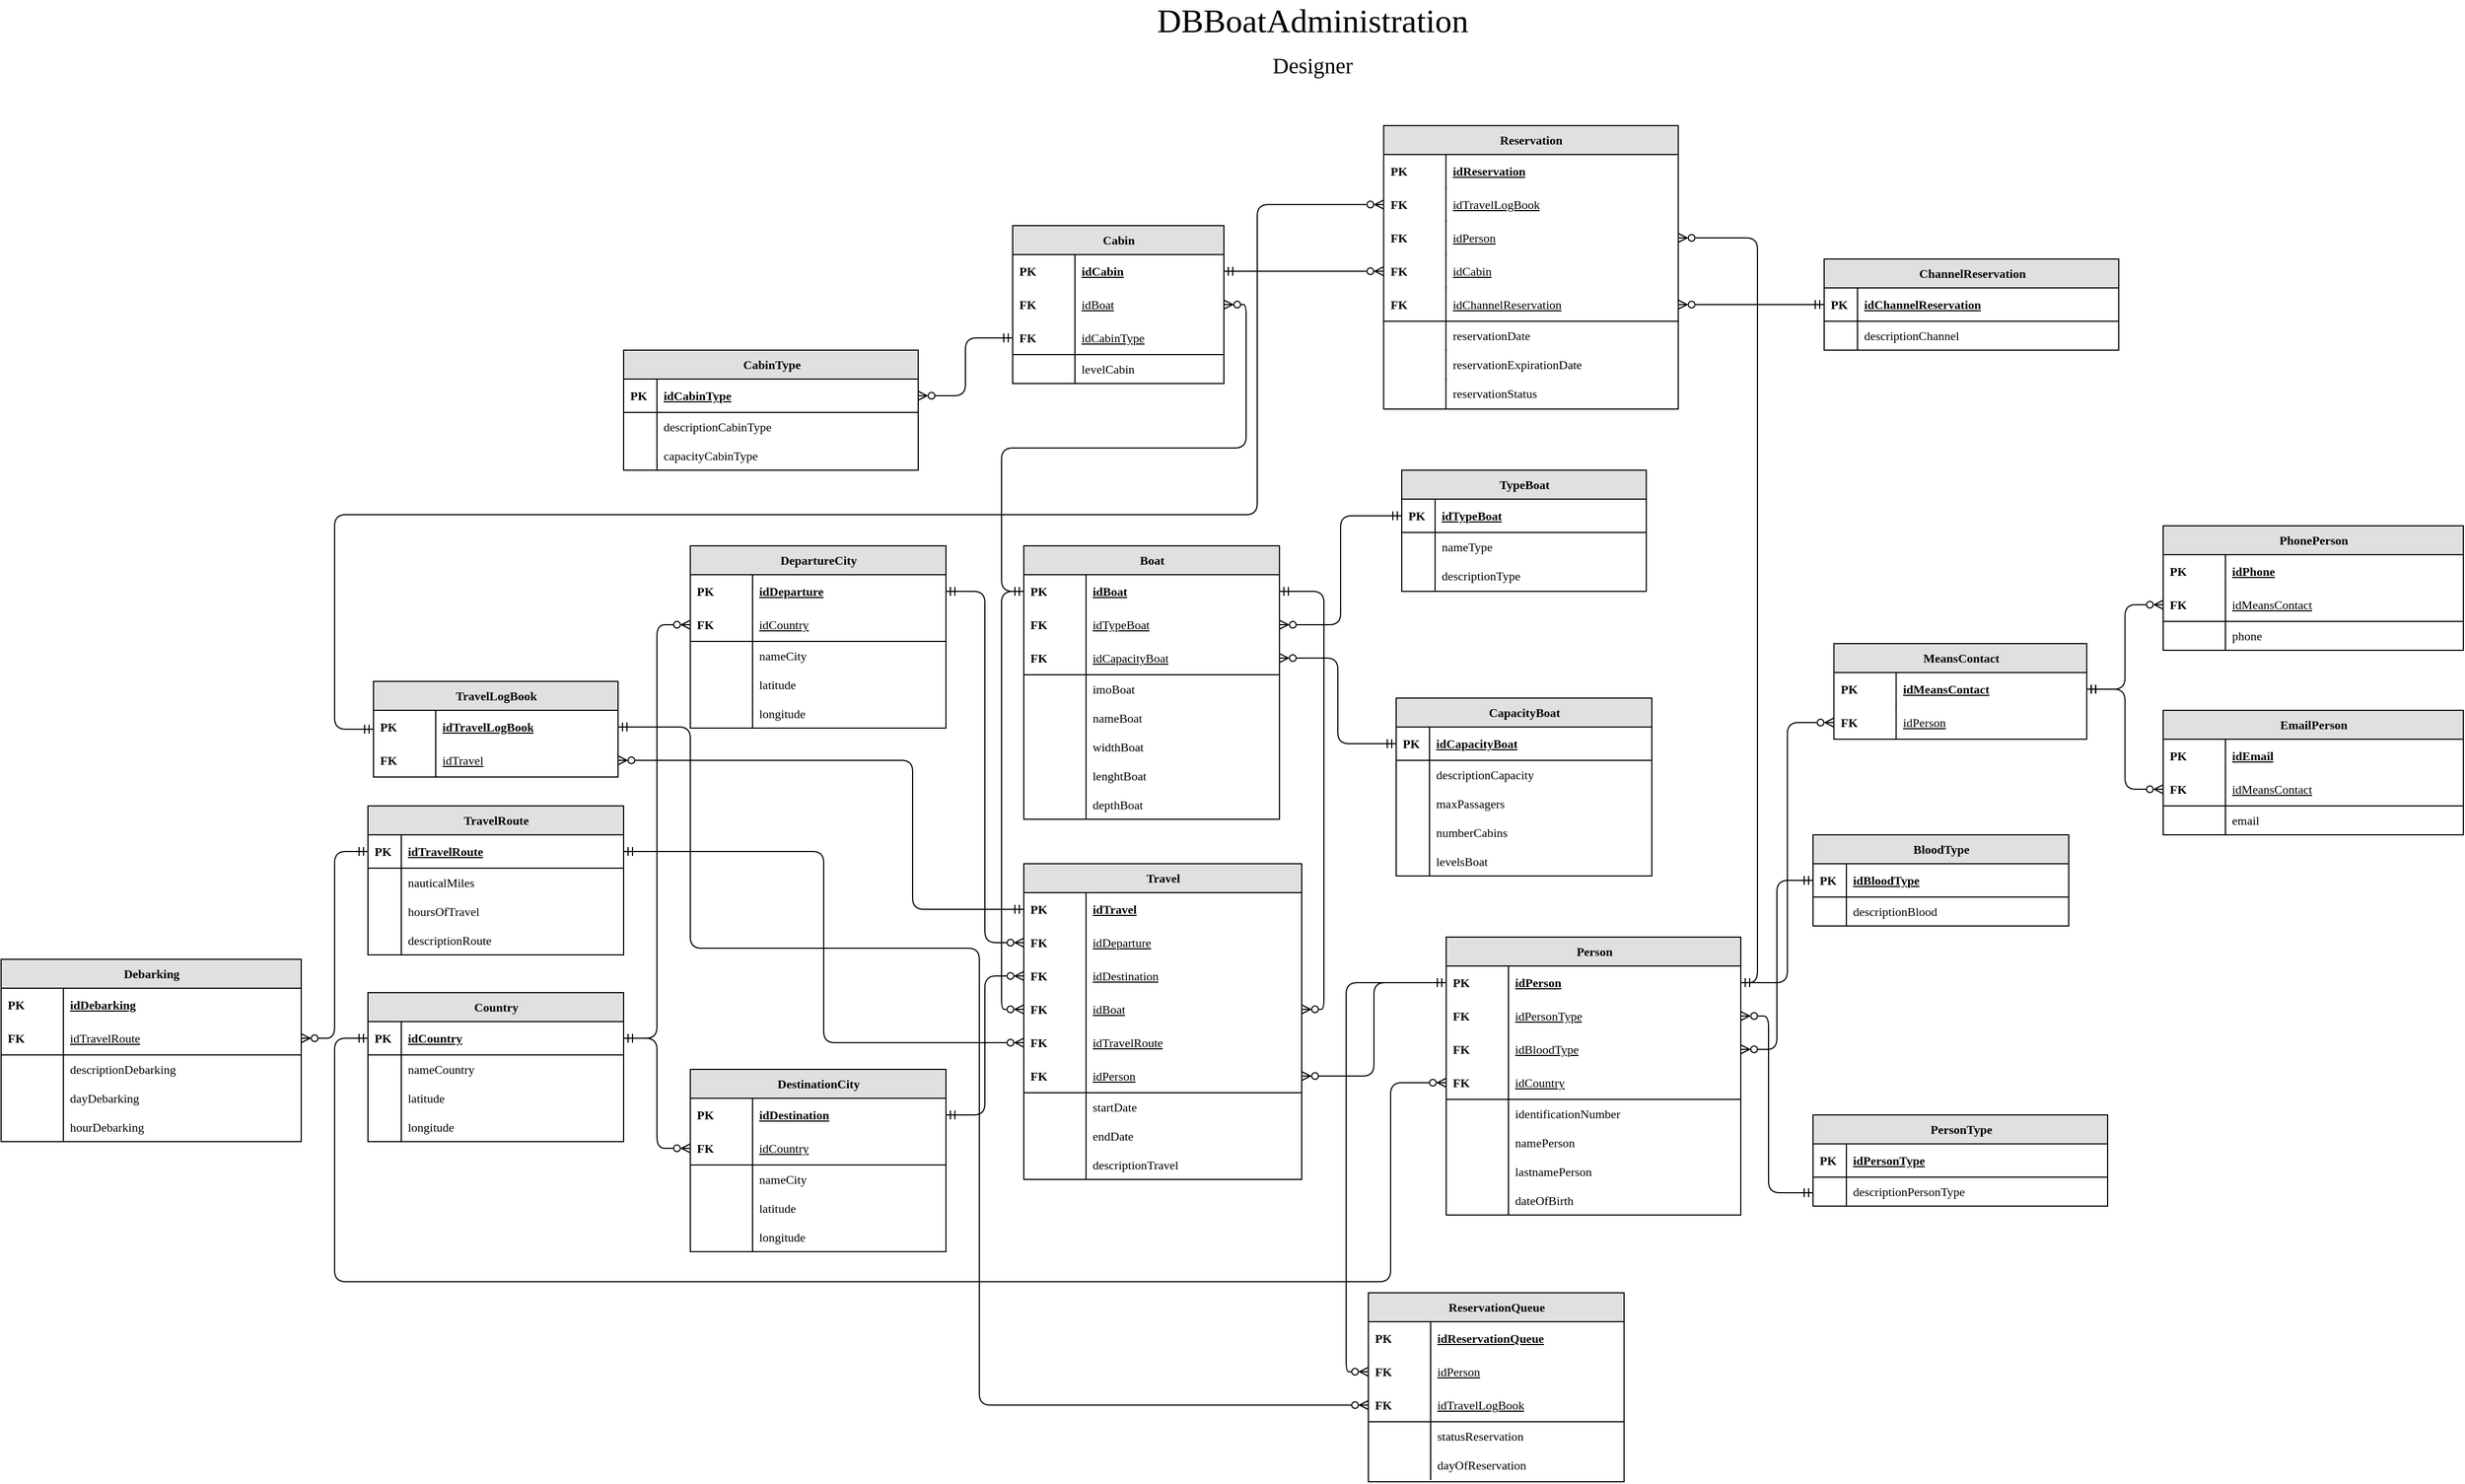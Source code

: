 <mxfile version="15.4.0" type="device"><diagram name="Page-1" id="e56a1550-8fbb-45ad-956c-1786394a9013"><mxGraphModel dx="3622" dy="1682" grid="1" gridSize="10" guides="1" tooltips="1" connect="1" arrows="1" fold="1" page="1" pageScale="1" pageWidth="1100" pageHeight="850" background="none" math="0" shadow="0"><root><mxCell id="0"/><mxCell id="1" parent="0"/><mxCell id="2e49270ec7c68f3f-19" value="&lt;b style=&quot;font-size: 11px;&quot;&gt;TypeBoat&lt;/b&gt;" style="swimlane;html=1;fontStyle=0;childLayout=stackLayout;horizontal=1;startSize=26;fillColor=#e0e0e0;horizontalStack=0;resizeParent=1;resizeLast=0;collapsible=1;marginBottom=0;swimlaneFillColor=#ffffff;align=center;rounded=0;shadow=0;comic=0;labelBackgroundColor=none;strokeWidth=1;fontFamily=Verdana;fontSize=11;" parent="1" vertex="1"><mxGeometry x="-270" y="140" width="220" height="109" as="geometry"/></mxCell><mxCell id="2e49270ec7c68f3f-20" value="idTypeBoat" style="shape=partialRectangle;top=0;left=0;right=0;bottom=1;html=1;align=left;verticalAlign=middle;fillColor=none;spacingLeft=34;spacingRight=4;whiteSpace=wrap;overflow=hidden;rotatable=0;points=[[0,0.5],[1,0.5]];portConstraint=eastwest;dropTarget=0;fontStyle=5;fontFamily=Verdana;fontSize=11;" parent="2e49270ec7c68f3f-19" vertex="1"><mxGeometry y="26" width="220" height="30" as="geometry"/></mxCell><mxCell id="2e49270ec7c68f3f-21" value="&lt;b style=&quot;font-size: 11px;&quot;&gt;PK&lt;/b&gt;" style="shape=partialRectangle;top=0;left=0;bottom=0;html=1;fillColor=none;align=left;verticalAlign=middle;spacingLeft=4;spacingRight=4;whiteSpace=wrap;overflow=hidden;rotatable=0;points=[];portConstraint=eastwest;part=1;fontFamily=Verdana;fontSize=11;" parent="2e49270ec7c68f3f-20" vertex="1" connectable="0"><mxGeometry width="30" height="30" as="geometry"/></mxCell><mxCell id="2e49270ec7c68f3f-24" value="nameType" style="shape=partialRectangle;top=0;left=0;right=0;bottom=0;html=1;align=left;verticalAlign=top;fillColor=none;spacingLeft=34;spacingRight=4;whiteSpace=wrap;overflow=hidden;rotatable=0;points=[[0,0.5],[1,0.5]];portConstraint=eastwest;dropTarget=0;fontFamily=Verdana;fontSize=11;" parent="2e49270ec7c68f3f-19" vertex="1"><mxGeometry y="56" width="220" height="26" as="geometry"/></mxCell><mxCell id="2e49270ec7c68f3f-25" value="" style="shape=partialRectangle;top=0;left=0;bottom=0;html=1;fillColor=none;align=left;verticalAlign=top;spacingLeft=4;spacingRight=4;whiteSpace=wrap;overflow=hidden;rotatable=0;points=[];portConstraint=eastwest;part=1;fontFamily=Verdana;fontSize=11;" parent="2e49270ec7c68f3f-24" vertex="1" connectable="0"><mxGeometry width="30" height="26" as="geometry"/></mxCell><mxCell id="2e49270ec7c68f3f-26" value="descriptionType" style="shape=partialRectangle;top=0;left=0;right=0;bottom=0;html=1;align=left;verticalAlign=top;fillColor=none;spacingLeft=34;spacingRight=4;whiteSpace=wrap;overflow=hidden;rotatable=0;points=[[0,0.5],[1,0.5]];portConstraint=eastwest;dropTarget=0;fontFamily=Verdana;fontSize=11;" parent="2e49270ec7c68f3f-19" vertex="1"><mxGeometry y="82" width="220" height="26" as="geometry"/></mxCell><mxCell id="2e49270ec7c68f3f-27" value="" style="shape=partialRectangle;top=0;left=0;bottom=0;html=1;fillColor=none;align=left;verticalAlign=top;spacingLeft=4;spacingRight=4;whiteSpace=wrap;overflow=hidden;rotatable=0;points=[];portConstraint=eastwest;part=1;fontFamily=Verdana;fontSize=11;" parent="2e49270ec7c68f3f-26" vertex="1" connectable="0"><mxGeometry width="30" height="26" as="geometry"/></mxCell><mxCell id="cTAF2puGB4XkLIokB_fP-11" value="&lt;b style=&quot;font-size: 11px;&quot;&gt;Boat&lt;/b&gt;" style="swimlane;html=1;fontStyle=0;childLayout=stackLayout;horizontal=1;startSize=26;fillColor=#e0e0e0;horizontalStack=0;resizeParent=1;resizeLast=0;collapsible=1;marginBottom=0;swimlaneFillColor=#ffffff;align=center;rounded=0;shadow=0;comic=0;labelBackgroundColor=none;strokeWidth=1;fontFamily=Verdana;fontSize=11;" parent="1" vertex="1"><mxGeometry x="-610" y="208" width="230" height="246" as="geometry"/></mxCell><mxCell id="cTAF2puGB4XkLIokB_fP-12" value="idBoat" style="shape=partialRectangle;top=0;left=0;right=0;bottom=0;html=1;align=left;verticalAlign=middle;fillColor=none;spacingLeft=60;spacingRight=4;whiteSpace=wrap;overflow=hidden;rotatable=0;points=[[0,0.5],[1,0.5]];portConstraint=eastwest;dropTarget=0;fontStyle=5;fontFamily=Verdana;fontSize=11;" parent="cTAF2puGB4XkLIokB_fP-11" vertex="1"><mxGeometry y="26" width="230" height="30" as="geometry"/></mxCell><mxCell id="cTAF2puGB4XkLIokB_fP-13" value="PK" style="shape=partialRectangle;fontStyle=1;top=0;left=0;bottom=0;html=1;fillColor=none;align=left;verticalAlign=middle;spacingLeft=4;spacingRight=4;whiteSpace=wrap;overflow=hidden;rotatable=0;points=[];portConstraint=eastwest;part=1;fontFamily=Verdana;fontSize=11;" parent="cTAF2puGB4XkLIokB_fP-12" vertex="1" connectable="0"><mxGeometry width="56" height="30" as="geometry"/></mxCell><mxCell id="cTAF2puGB4XkLIokB_fP-28" value="&lt;span style=&quot;font-weight: normal&quot;&gt;idTypeBoat&lt;/span&gt;" style="shape=partialRectangle;top=0;left=0;right=0;bottom=0;html=1;align=left;verticalAlign=middle;fillColor=none;spacingLeft=60;spacingRight=4;whiteSpace=wrap;overflow=hidden;rotatable=0;points=[[0,0.5],[1,0.5]];portConstraint=eastwest;dropTarget=0;fontStyle=5;fontFamily=Verdana;fontSize=11;" parent="cTAF2puGB4XkLIokB_fP-11" vertex="1"><mxGeometry y="56" width="230" height="30" as="geometry"/></mxCell><mxCell id="cTAF2puGB4XkLIokB_fP-29" value="FK" style="shape=partialRectangle;fontStyle=1;top=0;left=0;bottom=0;html=1;fillColor=none;align=left;verticalAlign=middle;spacingLeft=4;spacingRight=4;whiteSpace=wrap;overflow=hidden;rotatable=0;points=[];portConstraint=eastwest;part=1;fontFamily=Verdana;fontSize=11;" parent="cTAF2puGB4XkLIokB_fP-28" vertex="1" connectable="0"><mxGeometry width="56" height="30" as="geometry"/></mxCell><mxCell id="cTAF2puGB4XkLIokB_fP-14" value="&lt;span style=&quot;font-weight: normal&quot;&gt;idCapacityBoat&lt;/span&gt;" style="shape=partialRectangle;top=0;left=0;right=0;bottom=1;html=1;align=left;verticalAlign=middle;fillColor=none;spacingLeft=60;spacingRight=4;whiteSpace=wrap;overflow=hidden;rotatable=0;points=[[0,0.5],[1,0.5]];portConstraint=eastwest;dropTarget=0;fontStyle=5;fontFamily=Verdana;fontSize=11;" parent="cTAF2puGB4XkLIokB_fP-11" vertex="1"><mxGeometry y="86" width="230" height="30" as="geometry"/></mxCell><mxCell id="cTAF2puGB4XkLIokB_fP-15" value="FK" style="shape=partialRectangle;fontStyle=1;top=0;left=0;bottom=0;html=1;fillColor=none;align=left;verticalAlign=middle;spacingLeft=4;spacingRight=4;whiteSpace=wrap;overflow=hidden;rotatable=0;points=[];portConstraint=eastwest;part=1;fontFamily=Verdana;fontSize=11;" parent="cTAF2puGB4XkLIokB_fP-14" vertex="1" connectable="0"><mxGeometry width="56" height="30" as="geometry"/></mxCell><mxCell id="cTAF2puGB4XkLIokB_fP-16" value="imoBoat" style="shape=partialRectangle;top=0;left=0;right=0;bottom=0;html=1;align=left;verticalAlign=top;fillColor=none;spacingLeft=60;spacingRight=4;whiteSpace=wrap;overflow=hidden;rotatable=0;points=[[0,0.5],[1,0.5]];portConstraint=eastwest;dropTarget=0;fontFamily=Verdana;fontSize=11;" parent="cTAF2puGB4XkLIokB_fP-11" vertex="1"><mxGeometry y="116" width="230" height="26" as="geometry"/></mxCell><mxCell id="cTAF2puGB4XkLIokB_fP-17" value="" style="shape=partialRectangle;top=0;left=0;bottom=0;html=1;fillColor=none;align=left;verticalAlign=top;spacingLeft=4;spacingRight=4;whiteSpace=wrap;overflow=hidden;rotatable=0;points=[];portConstraint=eastwest;part=1;fontFamily=Verdana;fontSize=11;" parent="cTAF2puGB4XkLIokB_fP-16" vertex="1" connectable="0"><mxGeometry width="56" height="26" as="geometry"/></mxCell><mxCell id="cTAF2puGB4XkLIokB_fP-30" value="nameBoat" style="shape=partialRectangle;top=0;left=0;right=0;bottom=0;html=1;align=left;verticalAlign=top;fillColor=none;spacingLeft=60;spacingRight=4;whiteSpace=wrap;overflow=hidden;rotatable=0;points=[[0,0.5],[1,0.5]];portConstraint=eastwest;dropTarget=0;fontFamily=Verdana;fontSize=11;" parent="cTAF2puGB4XkLIokB_fP-11" vertex="1"><mxGeometry y="142" width="230" height="26" as="geometry"/></mxCell><mxCell id="cTAF2puGB4XkLIokB_fP-31" value="" style="shape=partialRectangle;top=0;left=0;bottom=0;html=1;fillColor=none;align=left;verticalAlign=top;spacingLeft=4;spacingRight=4;whiteSpace=wrap;overflow=hidden;rotatable=0;points=[];portConstraint=eastwest;part=1;fontFamily=Verdana;fontSize=11;" parent="cTAF2puGB4XkLIokB_fP-30" vertex="1" connectable="0"><mxGeometry width="56" height="26" as="geometry"/></mxCell><mxCell id="cTAF2puGB4XkLIokB_fP-32" value="widthBoat" style="shape=partialRectangle;top=0;left=0;right=0;bottom=0;html=1;align=left;verticalAlign=top;fillColor=none;spacingLeft=60;spacingRight=4;whiteSpace=wrap;overflow=hidden;rotatable=0;points=[[0,0.5],[1,0.5]];portConstraint=eastwest;dropTarget=0;fontFamily=Verdana;fontSize=11;" parent="cTAF2puGB4XkLIokB_fP-11" vertex="1"><mxGeometry y="168" width="230" height="26" as="geometry"/></mxCell><mxCell id="cTAF2puGB4XkLIokB_fP-33" value="" style="shape=partialRectangle;top=0;left=0;bottom=0;html=1;fillColor=none;align=left;verticalAlign=top;spacingLeft=4;spacingRight=4;whiteSpace=wrap;overflow=hidden;rotatable=0;points=[];portConstraint=eastwest;part=1;fontFamily=Verdana;fontSize=11;" parent="cTAF2puGB4XkLIokB_fP-32" vertex="1" connectable="0"><mxGeometry width="56" height="26" as="geometry"/></mxCell><mxCell id="cTAF2puGB4XkLIokB_fP-34" value="lenghtBoat" style="shape=partialRectangle;top=0;left=0;right=0;bottom=0;html=1;align=left;verticalAlign=top;fillColor=none;spacingLeft=60;spacingRight=4;whiteSpace=wrap;overflow=hidden;rotatable=0;points=[[0,0.5],[1,0.5]];portConstraint=eastwest;dropTarget=0;fontFamily=Verdana;fontSize=11;" parent="cTAF2puGB4XkLIokB_fP-11" vertex="1"><mxGeometry y="194" width="230" height="26" as="geometry"/></mxCell><mxCell id="cTAF2puGB4XkLIokB_fP-35" value="" style="shape=partialRectangle;top=0;left=0;bottom=0;html=1;fillColor=none;align=left;verticalAlign=top;spacingLeft=4;spacingRight=4;whiteSpace=wrap;overflow=hidden;rotatable=0;points=[];portConstraint=eastwest;part=1;fontFamily=Verdana;fontSize=11;" parent="cTAF2puGB4XkLIokB_fP-34" vertex="1" connectable="0"><mxGeometry width="56" height="26" as="geometry"/></mxCell><mxCell id="cTAF2puGB4XkLIokB_fP-36" value="depthBoat" style="shape=partialRectangle;top=0;left=0;right=0;bottom=0;html=1;align=left;verticalAlign=top;fillColor=none;spacingLeft=60;spacingRight=4;whiteSpace=wrap;overflow=hidden;rotatable=0;points=[[0,0.5],[1,0.5]];portConstraint=eastwest;dropTarget=0;fontFamily=Verdana;fontSize=11;" parent="cTAF2puGB4XkLIokB_fP-11" vertex="1"><mxGeometry y="220" width="230" height="26" as="geometry"/></mxCell><mxCell id="cTAF2puGB4XkLIokB_fP-37" value="" style="shape=partialRectangle;top=0;left=0;bottom=0;html=1;fillColor=none;align=left;verticalAlign=top;spacingLeft=4;spacingRight=4;whiteSpace=wrap;overflow=hidden;rotatable=0;points=[];portConstraint=eastwest;part=1;fontFamily=Verdana;fontSize=11;" parent="cTAF2puGB4XkLIokB_fP-36" vertex="1" connectable="0"><mxGeometry width="56" height="26" as="geometry"/></mxCell><mxCell id="cTAF2puGB4XkLIokB_fP-39" style="edgeStyle=orthogonalEdgeStyle;rounded=1;orthogonalLoop=1;jettySize=auto;html=1;startArrow=ERmandOne;startFill=0;endArrow=ERzeroToMany;endFill=0;fontFamily=Verdana;fontSize=11;" parent="1" source="2e49270ec7c68f3f-20" target="cTAF2puGB4XkLIokB_fP-28" edge="1"><mxGeometry relative="1" as="geometry"/></mxCell><mxCell id="cTAF2puGB4XkLIokB_fP-40" value="&lt;b style=&quot;font-size: 11px;&quot;&gt;CapacityBoat&lt;/b&gt;" style="swimlane;html=1;fontStyle=0;childLayout=stackLayout;horizontal=1;startSize=26;fillColor=#e0e0e0;horizontalStack=0;resizeParent=1;resizeLast=0;collapsible=1;marginBottom=0;swimlaneFillColor=#ffffff;align=center;rounded=0;shadow=0;comic=0;labelBackgroundColor=none;strokeWidth=1;fontFamily=Verdana;fontSize=11;" parent="1" vertex="1"><mxGeometry x="-275" y="345" width="230" height="160" as="geometry"/></mxCell><mxCell id="cTAF2puGB4XkLIokB_fP-41" value="idCapacityBoat" style="shape=partialRectangle;top=0;left=0;right=0;bottom=1;html=1;align=left;verticalAlign=middle;fillColor=none;spacingLeft=34;spacingRight=4;whiteSpace=wrap;overflow=hidden;rotatable=0;points=[[0,0.5],[1,0.5]];portConstraint=eastwest;dropTarget=0;fontStyle=5;fontFamily=Verdana;fontSize=11;" parent="cTAF2puGB4XkLIokB_fP-40" vertex="1"><mxGeometry y="26" width="230" height="30" as="geometry"/></mxCell><mxCell id="cTAF2puGB4XkLIokB_fP-42" value="&lt;b style=&quot;font-size: 11px;&quot;&gt;PK&lt;/b&gt;" style="shape=partialRectangle;top=0;left=0;bottom=0;html=1;fillColor=none;align=left;verticalAlign=middle;spacingLeft=4;spacingRight=4;whiteSpace=wrap;overflow=hidden;rotatable=0;points=[];portConstraint=eastwest;part=1;fontFamily=Verdana;fontSize=11;" parent="cTAF2puGB4XkLIokB_fP-41" vertex="1" connectable="0"><mxGeometry width="30" height="30" as="geometry"/></mxCell><mxCell id="cTAF2puGB4XkLIokB_fP-43" value="descriptionCapacity" style="shape=partialRectangle;top=0;left=0;right=0;bottom=0;html=1;align=left;verticalAlign=top;fillColor=none;spacingLeft=34;spacingRight=4;whiteSpace=wrap;overflow=hidden;rotatable=0;points=[[0,0.5],[1,0.5]];portConstraint=eastwest;dropTarget=0;fontFamily=Verdana;fontSize=11;" parent="cTAF2puGB4XkLIokB_fP-40" vertex="1"><mxGeometry y="56" width="230" height="26" as="geometry"/></mxCell><mxCell id="cTAF2puGB4XkLIokB_fP-44" value="" style="shape=partialRectangle;top=0;left=0;bottom=0;html=1;fillColor=none;align=left;verticalAlign=top;spacingLeft=4;spacingRight=4;whiteSpace=wrap;overflow=hidden;rotatable=0;points=[];portConstraint=eastwest;part=1;fontFamily=Verdana;fontSize=11;" parent="cTAF2puGB4XkLIokB_fP-43" vertex="1" connectable="0"><mxGeometry width="30" height="26" as="geometry"/></mxCell><mxCell id="cTAF2puGB4XkLIokB_fP-45" value="maxPassagers" style="shape=partialRectangle;top=0;left=0;right=0;bottom=0;html=1;align=left;verticalAlign=top;fillColor=none;spacingLeft=34;spacingRight=4;whiteSpace=wrap;overflow=hidden;rotatable=0;points=[[0,0.5],[1,0.5]];portConstraint=eastwest;dropTarget=0;fontFamily=Verdana;fontSize=11;" parent="cTAF2puGB4XkLIokB_fP-40" vertex="1"><mxGeometry y="82" width="230" height="26" as="geometry"/></mxCell><mxCell id="cTAF2puGB4XkLIokB_fP-46" value="" style="shape=partialRectangle;top=0;left=0;bottom=0;html=1;fillColor=none;align=left;verticalAlign=top;spacingLeft=4;spacingRight=4;whiteSpace=wrap;overflow=hidden;rotatable=0;points=[];portConstraint=eastwest;part=1;fontFamily=Verdana;fontSize=11;" parent="cTAF2puGB4XkLIokB_fP-45" vertex="1" connectable="0"><mxGeometry width="30" height="26" as="geometry"/></mxCell><mxCell id="cTAF2puGB4XkLIokB_fP-47" value="numberCabins" style="shape=partialRectangle;top=0;left=0;right=0;bottom=0;html=1;align=left;verticalAlign=top;fillColor=none;spacingLeft=34;spacingRight=4;whiteSpace=wrap;overflow=hidden;rotatable=0;points=[[0,0.5],[1,0.5]];portConstraint=eastwest;dropTarget=0;fontFamily=Verdana;fontSize=11;" parent="cTAF2puGB4XkLIokB_fP-40" vertex="1"><mxGeometry y="108" width="230" height="26" as="geometry"/></mxCell><mxCell id="cTAF2puGB4XkLIokB_fP-48" value="" style="shape=partialRectangle;top=0;left=0;bottom=0;html=1;fillColor=none;align=left;verticalAlign=top;spacingLeft=4;spacingRight=4;whiteSpace=wrap;overflow=hidden;rotatable=0;points=[];portConstraint=eastwest;part=1;fontFamily=Verdana;fontSize=11;" parent="cTAF2puGB4XkLIokB_fP-47" vertex="1" connectable="0"><mxGeometry width="30" height="26" as="geometry"/></mxCell><mxCell id="cTAF2puGB4XkLIokB_fP-51" value="levelsBoat" style="shape=partialRectangle;top=0;left=0;right=0;bottom=0;html=1;align=left;verticalAlign=top;fillColor=none;spacingLeft=34;spacingRight=4;whiteSpace=wrap;overflow=hidden;rotatable=0;points=[[0,0.5],[1,0.5]];portConstraint=eastwest;dropTarget=0;fontFamily=Verdana;fontSize=11;" parent="cTAF2puGB4XkLIokB_fP-40" vertex="1"><mxGeometry y="134" width="230" height="26" as="geometry"/></mxCell><mxCell id="cTAF2puGB4XkLIokB_fP-52" value="" style="shape=partialRectangle;top=0;left=0;bottom=0;html=1;fillColor=none;align=left;verticalAlign=top;spacingLeft=4;spacingRight=4;whiteSpace=wrap;overflow=hidden;rotatable=0;points=[];portConstraint=eastwest;part=1;fontFamily=Verdana;fontSize=11;" parent="cTAF2puGB4XkLIokB_fP-51" vertex="1" connectable="0"><mxGeometry width="30" height="26" as="geometry"/></mxCell><mxCell id="cTAF2puGB4XkLIokB_fP-54" style="edgeStyle=orthogonalEdgeStyle;rounded=1;orthogonalLoop=1;jettySize=auto;html=1;entryX=1;entryY=0.5;entryDx=0;entryDy=0;startArrow=ERmandOne;startFill=0;endArrow=ERzeroToMany;endFill=0;fontFamily=Verdana;fontSize=11;" parent="1" source="cTAF2puGB4XkLIokB_fP-41" target="cTAF2puGB4XkLIokB_fP-14" edge="1"><mxGeometry relative="1" as="geometry"/></mxCell><mxCell id="cTAF2puGB4XkLIokB_fP-68" value="&lt;b style=&quot;font-size: 11px&quot;&gt;DepartureCity&lt;/b&gt;" style="swimlane;html=1;fontStyle=0;childLayout=stackLayout;horizontal=1;startSize=26;fillColor=#e0e0e0;horizontalStack=0;resizeParent=1;resizeLast=0;collapsible=1;marginBottom=0;swimlaneFillColor=#ffffff;align=center;rounded=0;shadow=0;comic=0;labelBackgroundColor=none;strokeWidth=1;fontFamily=Verdana;fontSize=11;" parent="1" vertex="1"><mxGeometry x="-910" y="208" width="230" height="164" as="geometry"/></mxCell><mxCell id="cTAF2puGB4XkLIokB_fP-69" value="idDeparture" style="shape=partialRectangle;top=0;left=0;right=0;bottom=0;html=1;align=left;verticalAlign=middle;fillColor=none;spacingLeft=60;spacingRight=4;whiteSpace=wrap;overflow=hidden;rotatable=0;points=[[0,0.5],[1,0.5]];portConstraint=eastwest;dropTarget=0;fontStyle=5;fontFamily=Verdana;fontSize=11;" parent="cTAF2puGB4XkLIokB_fP-68" vertex="1"><mxGeometry y="26" width="230" height="30" as="geometry"/></mxCell><mxCell id="cTAF2puGB4XkLIokB_fP-70" value="PK" style="shape=partialRectangle;fontStyle=1;top=0;left=0;bottom=0;html=1;fillColor=none;align=left;verticalAlign=middle;spacingLeft=4;spacingRight=4;whiteSpace=wrap;overflow=hidden;rotatable=0;points=[];portConstraint=eastwest;part=1;fontFamily=Verdana;fontSize=11;" parent="cTAF2puGB4XkLIokB_fP-69" vertex="1" connectable="0"><mxGeometry width="56" height="30" as="geometry"/></mxCell><mxCell id="cTAF2puGB4XkLIokB_fP-73" value="&lt;span style=&quot;font-weight: normal&quot;&gt;idCountry&lt;/span&gt;" style="shape=partialRectangle;top=0;left=0;right=0;bottom=1;html=1;align=left;verticalAlign=middle;fillColor=none;spacingLeft=60;spacingRight=4;whiteSpace=wrap;overflow=hidden;rotatable=0;points=[[0,0.5],[1,0.5]];portConstraint=eastwest;dropTarget=0;fontStyle=5;fontFamily=Verdana;fontSize=11;" parent="cTAF2puGB4XkLIokB_fP-68" vertex="1"><mxGeometry y="56" width="230" height="30" as="geometry"/></mxCell><mxCell id="cTAF2puGB4XkLIokB_fP-74" value="FK" style="shape=partialRectangle;fontStyle=1;top=0;left=0;bottom=0;html=1;fillColor=none;align=left;verticalAlign=middle;spacingLeft=4;spacingRight=4;whiteSpace=wrap;overflow=hidden;rotatable=0;points=[];portConstraint=eastwest;part=1;fontFamily=Verdana;fontSize=11;" parent="cTAF2puGB4XkLIokB_fP-73" vertex="1" connectable="0"><mxGeometry width="56" height="30" as="geometry"/></mxCell><mxCell id="cTAF2puGB4XkLIokB_fP-75" value="nameCity" style="shape=partialRectangle;top=0;left=0;right=0;bottom=0;html=1;align=left;verticalAlign=top;fillColor=none;spacingLeft=60;spacingRight=4;whiteSpace=wrap;overflow=hidden;rotatable=0;points=[[0,0.5],[1,0.5]];portConstraint=eastwest;dropTarget=0;fontFamily=Verdana;fontSize=11;" parent="cTAF2puGB4XkLIokB_fP-68" vertex="1"><mxGeometry y="86" width="230" height="26" as="geometry"/></mxCell><mxCell id="cTAF2puGB4XkLIokB_fP-76" value="" style="shape=partialRectangle;top=0;left=0;bottom=0;html=1;fillColor=none;align=left;verticalAlign=top;spacingLeft=4;spacingRight=4;whiteSpace=wrap;overflow=hidden;rotatable=0;points=[];portConstraint=eastwest;part=1;fontFamily=Verdana;fontSize=11;" parent="cTAF2puGB4XkLIokB_fP-75" vertex="1" connectable="0"><mxGeometry width="56" height="26" as="geometry"/></mxCell><mxCell id="cTAF2puGB4XkLIokB_fP-77" value="latitude" style="shape=partialRectangle;top=0;left=0;right=0;bottom=0;html=1;align=left;verticalAlign=top;fillColor=none;spacingLeft=60;spacingRight=4;whiteSpace=wrap;overflow=hidden;rotatable=0;points=[[0,0.5],[1,0.5]];portConstraint=eastwest;dropTarget=0;fontFamily=Verdana;fontSize=11;" parent="cTAF2puGB4XkLIokB_fP-68" vertex="1"><mxGeometry y="112" width="230" height="26" as="geometry"/></mxCell><mxCell id="cTAF2puGB4XkLIokB_fP-78" value="" style="shape=partialRectangle;top=0;left=0;bottom=0;html=1;fillColor=none;align=left;verticalAlign=top;spacingLeft=4;spacingRight=4;whiteSpace=wrap;overflow=hidden;rotatable=0;points=[];portConstraint=eastwest;part=1;fontFamily=Verdana;fontSize=11;" parent="cTAF2puGB4XkLIokB_fP-77" vertex="1" connectable="0"><mxGeometry width="56" height="26" as="geometry"/></mxCell><mxCell id="cTAF2puGB4XkLIokB_fP-79" value="longitude" style="shape=partialRectangle;top=0;left=0;right=0;bottom=0;html=1;align=left;verticalAlign=top;fillColor=none;spacingLeft=60;spacingRight=4;whiteSpace=wrap;overflow=hidden;rotatable=0;points=[[0,0.5],[1,0.5]];portConstraint=eastwest;dropTarget=0;fontFamily=Verdana;fontSize=11;" parent="cTAF2puGB4XkLIokB_fP-68" vertex="1"><mxGeometry y="138" width="230" height="26" as="geometry"/></mxCell><mxCell id="cTAF2puGB4XkLIokB_fP-80" value="" style="shape=partialRectangle;top=0;left=0;bottom=0;html=1;fillColor=none;align=left;verticalAlign=top;spacingLeft=4;spacingRight=4;whiteSpace=wrap;overflow=hidden;rotatable=0;points=[];portConstraint=eastwest;part=1;fontFamily=Verdana;fontSize=11;" parent="cTAF2puGB4XkLIokB_fP-79" vertex="1" connectable="0"><mxGeometry width="56" height="26" as="geometry"/></mxCell><mxCell id="cTAF2puGB4XkLIokB_fP-85" value="&lt;b style=&quot;font-size: 11px&quot;&gt;DestinationCity&lt;/b&gt;" style="swimlane;html=1;fontStyle=0;childLayout=stackLayout;horizontal=1;startSize=26;fillColor=#e0e0e0;horizontalStack=0;resizeParent=1;resizeLast=0;collapsible=1;marginBottom=0;swimlaneFillColor=#ffffff;align=center;rounded=0;shadow=0;comic=0;labelBackgroundColor=none;strokeWidth=1;fontFamily=Verdana;fontSize=11;" parent="1" vertex="1"><mxGeometry x="-910" y="679" width="230" height="164" as="geometry"/></mxCell><mxCell id="cTAF2puGB4XkLIokB_fP-86" value="idDestination" style="shape=partialRectangle;top=0;left=0;right=0;bottom=0;html=1;align=left;verticalAlign=middle;fillColor=none;spacingLeft=60;spacingRight=4;whiteSpace=wrap;overflow=hidden;rotatable=0;points=[[0,0.5],[1,0.5]];portConstraint=eastwest;dropTarget=0;fontStyle=5;fontFamily=Verdana;fontSize=11;" parent="cTAF2puGB4XkLIokB_fP-85" vertex="1"><mxGeometry y="26" width="230" height="30" as="geometry"/></mxCell><mxCell id="cTAF2puGB4XkLIokB_fP-87" value="PK" style="shape=partialRectangle;fontStyle=1;top=0;left=0;bottom=0;html=1;fillColor=none;align=left;verticalAlign=middle;spacingLeft=4;spacingRight=4;whiteSpace=wrap;overflow=hidden;rotatable=0;points=[];portConstraint=eastwest;part=1;fontFamily=Verdana;fontSize=11;" parent="cTAF2puGB4XkLIokB_fP-86" vertex="1" connectable="0"><mxGeometry width="56" height="30" as="geometry"/></mxCell><mxCell id="cTAF2puGB4XkLIokB_fP-88" value="&lt;span style=&quot;font-weight: normal&quot;&gt;idCountry&lt;/span&gt;" style="shape=partialRectangle;top=0;left=0;right=0;bottom=1;html=1;align=left;verticalAlign=middle;fillColor=none;spacingLeft=60;spacingRight=4;whiteSpace=wrap;overflow=hidden;rotatable=0;points=[[0,0.5],[1,0.5]];portConstraint=eastwest;dropTarget=0;fontStyle=5;fontFamily=Verdana;fontSize=11;" parent="cTAF2puGB4XkLIokB_fP-85" vertex="1"><mxGeometry y="56" width="230" height="30" as="geometry"/></mxCell><mxCell id="cTAF2puGB4XkLIokB_fP-89" value="FK" style="shape=partialRectangle;fontStyle=1;top=0;left=0;bottom=0;html=1;fillColor=none;align=left;verticalAlign=middle;spacingLeft=4;spacingRight=4;whiteSpace=wrap;overflow=hidden;rotatable=0;points=[];portConstraint=eastwest;part=1;fontFamily=Verdana;fontSize=11;" parent="cTAF2puGB4XkLIokB_fP-88" vertex="1" connectable="0"><mxGeometry width="56" height="30" as="geometry"/></mxCell><mxCell id="cTAF2puGB4XkLIokB_fP-90" value="nameCity" style="shape=partialRectangle;top=0;left=0;right=0;bottom=0;html=1;align=left;verticalAlign=top;fillColor=none;spacingLeft=60;spacingRight=4;whiteSpace=wrap;overflow=hidden;rotatable=0;points=[[0,0.5],[1,0.5]];portConstraint=eastwest;dropTarget=0;fontFamily=Verdana;fontSize=11;" parent="cTAF2puGB4XkLIokB_fP-85" vertex="1"><mxGeometry y="86" width="230" height="26" as="geometry"/></mxCell><mxCell id="cTAF2puGB4XkLIokB_fP-91" value="" style="shape=partialRectangle;top=0;left=0;bottom=0;html=1;fillColor=none;align=left;verticalAlign=top;spacingLeft=4;spacingRight=4;whiteSpace=wrap;overflow=hidden;rotatable=0;points=[];portConstraint=eastwest;part=1;fontFamily=Verdana;fontSize=11;" parent="cTAF2puGB4XkLIokB_fP-90" vertex="1" connectable="0"><mxGeometry width="56" height="26" as="geometry"/></mxCell><mxCell id="cTAF2puGB4XkLIokB_fP-92" value="latitude" style="shape=partialRectangle;top=0;left=0;right=0;bottom=0;html=1;align=left;verticalAlign=top;fillColor=none;spacingLeft=60;spacingRight=4;whiteSpace=wrap;overflow=hidden;rotatable=0;points=[[0,0.5],[1,0.5]];portConstraint=eastwest;dropTarget=0;fontFamily=Verdana;fontSize=11;" parent="cTAF2puGB4XkLIokB_fP-85" vertex="1"><mxGeometry y="112" width="230" height="26" as="geometry"/></mxCell><mxCell id="cTAF2puGB4XkLIokB_fP-93" value="" style="shape=partialRectangle;top=0;left=0;bottom=0;html=1;fillColor=none;align=left;verticalAlign=top;spacingLeft=4;spacingRight=4;whiteSpace=wrap;overflow=hidden;rotatable=0;points=[];portConstraint=eastwest;part=1;fontFamily=Verdana;fontSize=11;" parent="cTAF2puGB4XkLIokB_fP-92" vertex="1" connectable="0"><mxGeometry width="56" height="26" as="geometry"/></mxCell><mxCell id="cTAF2puGB4XkLIokB_fP-94" value="longitude" style="shape=partialRectangle;top=0;left=0;right=0;bottom=0;html=1;align=left;verticalAlign=top;fillColor=none;spacingLeft=60;spacingRight=4;whiteSpace=wrap;overflow=hidden;rotatable=0;points=[[0,0.5],[1,0.5]];portConstraint=eastwest;dropTarget=0;fontFamily=Verdana;fontSize=11;" parent="cTAF2puGB4XkLIokB_fP-85" vertex="1"><mxGeometry y="138" width="230" height="26" as="geometry"/></mxCell><mxCell id="cTAF2puGB4XkLIokB_fP-95" value="" style="shape=partialRectangle;top=0;left=0;bottom=0;html=1;fillColor=none;align=left;verticalAlign=top;spacingLeft=4;spacingRight=4;whiteSpace=wrap;overflow=hidden;rotatable=0;points=[];portConstraint=eastwest;part=1;fontFamily=Verdana;fontSize=11;" parent="cTAF2puGB4XkLIokB_fP-94" vertex="1" connectable="0"><mxGeometry width="56" height="26" as="geometry"/></mxCell><mxCell id="cTAF2puGB4XkLIokB_fP-96" value="&lt;b style=&quot;font-size: 11px&quot;&gt;Country&lt;/b&gt;" style="swimlane;html=1;fontStyle=0;childLayout=stackLayout;horizontal=1;startSize=26;fillColor=#e0e0e0;horizontalStack=0;resizeParent=1;resizeLast=0;collapsible=1;marginBottom=0;swimlaneFillColor=#ffffff;align=center;rounded=0;shadow=0;comic=0;labelBackgroundColor=none;strokeWidth=1;fontFamily=Verdana;fontSize=11;" parent="1" vertex="1"><mxGeometry x="-1200" y="610" width="230" height="134" as="geometry"/></mxCell><mxCell id="cTAF2puGB4XkLIokB_fP-97" value="idCountry" style="shape=partialRectangle;top=0;left=0;right=0;bottom=1;html=1;align=left;verticalAlign=middle;fillColor=none;spacingLeft=34;spacingRight=4;whiteSpace=wrap;overflow=hidden;rotatable=0;points=[[0,0.5],[1,0.5]];portConstraint=eastwest;dropTarget=0;fontStyle=5;fontFamily=Verdana;fontSize=11;" parent="cTAF2puGB4XkLIokB_fP-96" vertex="1"><mxGeometry y="26" width="230" height="30" as="geometry"/></mxCell><mxCell id="cTAF2puGB4XkLIokB_fP-98" value="&lt;b style=&quot;font-size: 11px;&quot;&gt;PK&lt;/b&gt;" style="shape=partialRectangle;top=0;left=0;bottom=0;html=1;fillColor=none;align=left;verticalAlign=middle;spacingLeft=4;spacingRight=4;whiteSpace=wrap;overflow=hidden;rotatable=0;points=[];portConstraint=eastwest;part=1;fontFamily=Verdana;fontSize=11;" parent="cTAF2puGB4XkLIokB_fP-97" vertex="1" connectable="0"><mxGeometry width="30" height="30" as="geometry"/></mxCell><mxCell id="cTAF2puGB4XkLIokB_fP-99" value="nameCountry" style="shape=partialRectangle;top=0;left=0;right=0;bottom=0;html=1;align=left;verticalAlign=top;fillColor=none;spacingLeft=34;spacingRight=4;whiteSpace=wrap;overflow=hidden;rotatable=0;points=[[0,0.5],[1,0.5]];portConstraint=eastwest;dropTarget=0;fontFamily=Verdana;fontSize=11;" parent="cTAF2puGB4XkLIokB_fP-96" vertex="1"><mxGeometry y="56" width="230" height="26" as="geometry"/></mxCell><mxCell id="cTAF2puGB4XkLIokB_fP-100" value="" style="shape=partialRectangle;top=0;left=0;bottom=0;html=1;fillColor=none;align=left;verticalAlign=top;spacingLeft=4;spacingRight=4;whiteSpace=wrap;overflow=hidden;rotatable=0;points=[];portConstraint=eastwest;part=1;fontFamily=Verdana;fontSize=11;" parent="cTAF2puGB4XkLIokB_fP-99" vertex="1" connectable="0"><mxGeometry width="30" height="26" as="geometry"/></mxCell><mxCell id="cTAF2puGB4XkLIokB_fP-101" value="latitude" style="shape=partialRectangle;top=0;left=0;right=0;bottom=0;html=1;align=left;verticalAlign=top;fillColor=none;spacingLeft=34;spacingRight=4;whiteSpace=wrap;overflow=hidden;rotatable=0;points=[[0,0.5],[1,0.5]];portConstraint=eastwest;dropTarget=0;fontFamily=Verdana;fontSize=11;" parent="cTAF2puGB4XkLIokB_fP-96" vertex="1"><mxGeometry y="82" width="230" height="26" as="geometry"/></mxCell><mxCell id="cTAF2puGB4XkLIokB_fP-102" value="" style="shape=partialRectangle;top=0;left=0;bottom=0;html=1;fillColor=none;align=left;verticalAlign=top;spacingLeft=4;spacingRight=4;whiteSpace=wrap;overflow=hidden;rotatable=0;points=[];portConstraint=eastwest;part=1;fontFamily=Verdana;fontSize=11;" parent="cTAF2puGB4XkLIokB_fP-101" vertex="1" connectable="0"><mxGeometry width="30" height="26" as="geometry"/></mxCell><mxCell id="cTAF2puGB4XkLIokB_fP-105" value="longitude" style="shape=partialRectangle;top=0;left=0;right=0;bottom=0;html=1;align=left;verticalAlign=top;fillColor=none;spacingLeft=34;spacingRight=4;whiteSpace=wrap;overflow=hidden;rotatable=0;points=[[0,0.5],[1,0.5]];portConstraint=eastwest;dropTarget=0;fontFamily=Verdana;fontSize=11;" parent="cTAF2puGB4XkLIokB_fP-96" vertex="1"><mxGeometry y="108" width="230" height="26" as="geometry"/></mxCell><mxCell id="cTAF2puGB4XkLIokB_fP-106" value="" style="shape=partialRectangle;top=0;left=0;bottom=0;html=1;fillColor=none;align=left;verticalAlign=top;spacingLeft=4;spacingRight=4;whiteSpace=wrap;overflow=hidden;rotatable=0;points=[];portConstraint=eastwest;part=1;fontFamily=Verdana;fontSize=11;" parent="cTAF2puGB4XkLIokB_fP-105" vertex="1" connectable="0"><mxGeometry width="30" height="26" as="geometry"/></mxCell><mxCell id="cTAF2puGB4XkLIokB_fP-107" style="edgeStyle=orthogonalEdgeStyle;rounded=1;orthogonalLoop=1;jettySize=auto;html=1;fontFamily=Verdana;fontSize=11;startArrow=ERmandOne;startFill=0;endArrow=ERzeroToMany;endFill=0;" parent="1" source="cTAF2puGB4XkLIokB_fP-97" target="cTAF2puGB4XkLIokB_fP-73" edge="1"><mxGeometry relative="1" as="geometry"/></mxCell><mxCell id="cTAF2puGB4XkLIokB_fP-108" style="edgeStyle=orthogonalEdgeStyle;rounded=1;orthogonalLoop=1;jettySize=auto;html=1;fontFamily=Verdana;fontSize=11;startArrow=ERmandOne;startFill=0;endArrow=ERzeroToMany;endFill=0;" parent="1" source="cTAF2puGB4XkLIokB_fP-97" target="cTAF2puGB4XkLIokB_fP-88" edge="1"><mxGeometry relative="1" as="geometry"/></mxCell><mxCell id="cTAF2puGB4XkLIokB_fP-109" value="&lt;b style=&quot;font-size: 11px&quot;&gt;Debarking&lt;/b&gt;" style="swimlane;html=1;fontStyle=0;childLayout=stackLayout;horizontal=1;startSize=26;fillColor=#e0e0e0;horizontalStack=0;resizeParent=1;resizeLast=0;collapsible=1;marginBottom=0;swimlaneFillColor=#ffffff;align=center;rounded=0;shadow=0;comic=0;labelBackgroundColor=none;strokeWidth=1;fontFamily=Verdana;fontSize=11;" parent="1" vertex="1"><mxGeometry x="-1530" y="580" width="270" height="164" as="geometry"/></mxCell><mxCell id="cTAF2puGB4XkLIokB_fP-110" value="idDebarking" style="shape=partialRectangle;top=0;left=0;right=0;bottom=0;html=1;align=left;verticalAlign=middle;fillColor=none;spacingLeft=60;spacingRight=4;whiteSpace=wrap;overflow=hidden;rotatable=0;points=[[0,0.5],[1,0.5]];portConstraint=eastwest;dropTarget=0;fontStyle=5;fontFamily=Verdana;fontSize=11;" parent="cTAF2puGB4XkLIokB_fP-109" vertex="1"><mxGeometry y="26" width="270" height="30" as="geometry"/></mxCell><mxCell id="cTAF2puGB4XkLIokB_fP-111" value="PK" style="shape=partialRectangle;fontStyle=1;top=0;left=0;bottom=0;html=1;fillColor=none;align=left;verticalAlign=middle;spacingLeft=4;spacingRight=4;whiteSpace=wrap;overflow=hidden;rotatable=0;points=[];portConstraint=eastwest;part=1;fontFamily=Verdana;fontSize=11;" parent="cTAF2puGB4XkLIokB_fP-110" vertex="1" connectable="0"><mxGeometry width="56" height="30" as="geometry"/></mxCell><mxCell id="cTAF2puGB4XkLIokB_fP-112" value="&lt;span style=&quot;font-weight: normal&quot;&gt;idTravelRoute&lt;/span&gt;" style="shape=partialRectangle;top=0;left=0;right=0;bottom=1;html=1;align=left;verticalAlign=middle;fillColor=none;spacingLeft=60;spacingRight=4;whiteSpace=wrap;overflow=hidden;rotatable=0;points=[[0,0.5],[1,0.5]];portConstraint=eastwest;dropTarget=0;fontStyle=5;fontFamily=Verdana;fontSize=11;" parent="cTAF2puGB4XkLIokB_fP-109" vertex="1"><mxGeometry y="56" width="270" height="30" as="geometry"/></mxCell><mxCell id="cTAF2puGB4XkLIokB_fP-113" value="FK" style="shape=partialRectangle;fontStyle=1;top=0;left=0;bottom=0;html=1;fillColor=none;align=left;verticalAlign=middle;spacingLeft=4;spacingRight=4;whiteSpace=wrap;overflow=hidden;rotatable=0;points=[];portConstraint=eastwest;part=1;fontFamily=Verdana;fontSize=11;" parent="cTAF2puGB4XkLIokB_fP-112" vertex="1" connectable="0"><mxGeometry width="56" height="30" as="geometry"/></mxCell><mxCell id="cTAF2puGB4XkLIokB_fP-114" value="descriptionDebarking" style="shape=partialRectangle;top=0;left=0;right=0;bottom=0;html=1;align=left;verticalAlign=top;fillColor=none;spacingLeft=60;spacingRight=4;whiteSpace=wrap;overflow=hidden;rotatable=0;points=[[0,0.5],[1,0.5]];portConstraint=eastwest;dropTarget=0;fontFamily=Verdana;fontSize=11;" parent="cTAF2puGB4XkLIokB_fP-109" vertex="1"><mxGeometry y="86" width="270" height="26" as="geometry"/></mxCell><mxCell id="cTAF2puGB4XkLIokB_fP-115" value="" style="shape=partialRectangle;top=0;left=0;bottom=0;html=1;fillColor=none;align=left;verticalAlign=top;spacingLeft=4;spacingRight=4;whiteSpace=wrap;overflow=hidden;rotatable=0;points=[];portConstraint=eastwest;part=1;fontFamily=Verdana;fontSize=11;" parent="cTAF2puGB4XkLIokB_fP-114" vertex="1" connectable="0"><mxGeometry width="56" height="26" as="geometry"/></mxCell><mxCell id="cTAF2puGB4XkLIokB_fP-116" value="dayDebarking" style="shape=partialRectangle;top=0;left=0;right=0;bottom=0;html=1;align=left;verticalAlign=top;fillColor=none;spacingLeft=60;spacingRight=4;whiteSpace=wrap;overflow=hidden;rotatable=0;points=[[0,0.5],[1,0.5]];portConstraint=eastwest;dropTarget=0;fontFamily=Verdana;fontSize=11;" parent="cTAF2puGB4XkLIokB_fP-109" vertex="1"><mxGeometry y="112" width="270" height="26" as="geometry"/></mxCell><mxCell id="cTAF2puGB4XkLIokB_fP-117" value="" style="shape=partialRectangle;top=0;left=0;bottom=0;html=1;fillColor=none;align=left;verticalAlign=top;spacingLeft=4;spacingRight=4;whiteSpace=wrap;overflow=hidden;rotatable=0;points=[];portConstraint=eastwest;part=1;fontFamily=Verdana;fontSize=11;" parent="cTAF2puGB4XkLIokB_fP-116" vertex="1" connectable="0"><mxGeometry width="56" height="26" as="geometry"/></mxCell><mxCell id="cTAF2puGB4XkLIokB_fP-118" value="hourDebarking" style="shape=partialRectangle;top=0;left=0;right=0;bottom=0;html=1;align=left;verticalAlign=top;fillColor=none;spacingLeft=60;spacingRight=4;whiteSpace=wrap;overflow=hidden;rotatable=0;points=[[0,0.5],[1,0.5]];portConstraint=eastwest;dropTarget=0;fontFamily=Verdana;fontSize=11;" parent="cTAF2puGB4XkLIokB_fP-109" vertex="1"><mxGeometry y="138" width="270" height="26" as="geometry"/></mxCell><mxCell id="cTAF2puGB4XkLIokB_fP-119" value="" style="shape=partialRectangle;top=0;left=0;bottom=0;html=1;fillColor=none;align=left;verticalAlign=top;spacingLeft=4;spacingRight=4;whiteSpace=wrap;overflow=hidden;rotatable=0;points=[];portConstraint=eastwest;part=1;fontFamily=Verdana;fontSize=11;" parent="cTAF2puGB4XkLIokB_fP-118" vertex="1" connectable="0"><mxGeometry width="56" height="26" as="geometry"/></mxCell><mxCell id="cTAF2puGB4XkLIokB_fP-120" value="&lt;b style=&quot;font-size: 11px&quot;&gt;TravelRoute&lt;/b&gt;" style="swimlane;html=1;fontStyle=0;childLayout=stackLayout;horizontal=1;startSize=26;fillColor=#e0e0e0;horizontalStack=0;resizeParent=1;resizeLast=0;collapsible=1;marginBottom=0;swimlaneFillColor=#ffffff;align=center;rounded=0;shadow=0;comic=0;labelBackgroundColor=none;strokeWidth=1;fontFamily=Verdana;fontSize=11;" parent="1" vertex="1"><mxGeometry x="-1200" y="442" width="230" height="134" as="geometry"/></mxCell><mxCell id="cTAF2puGB4XkLIokB_fP-121" value="idTravelRoute" style="shape=partialRectangle;top=0;left=0;right=0;bottom=1;html=1;align=left;verticalAlign=middle;fillColor=none;spacingLeft=34;spacingRight=4;whiteSpace=wrap;overflow=hidden;rotatable=0;points=[[0,0.5],[1,0.5]];portConstraint=eastwest;dropTarget=0;fontStyle=5;fontFamily=Verdana;fontSize=11;" parent="cTAF2puGB4XkLIokB_fP-120" vertex="1"><mxGeometry y="26" width="230" height="30" as="geometry"/></mxCell><mxCell id="cTAF2puGB4XkLIokB_fP-122" value="&lt;b style=&quot;font-size: 11px;&quot;&gt;PK&lt;/b&gt;" style="shape=partialRectangle;top=0;left=0;bottom=0;html=1;fillColor=none;align=left;verticalAlign=middle;spacingLeft=4;spacingRight=4;whiteSpace=wrap;overflow=hidden;rotatable=0;points=[];portConstraint=eastwest;part=1;fontFamily=Verdana;fontSize=11;" parent="cTAF2puGB4XkLIokB_fP-121" vertex="1" connectable="0"><mxGeometry width="30" height="30" as="geometry"/></mxCell><mxCell id="cTAF2puGB4XkLIokB_fP-123" value="nauticalMiles" style="shape=partialRectangle;top=0;left=0;right=0;bottom=0;html=1;align=left;verticalAlign=top;fillColor=none;spacingLeft=34;spacingRight=4;whiteSpace=wrap;overflow=hidden;rotatable=0;points=[[0,0.5],[1,0.5]];portConstraint=eastwest;dropTarget=0;fontFamily=Verdana;fontSize=11;" parent="cTAF2puGB4XkLIokB_fP-120" vertex="1"><mxGeometry y="56" width="230" height="26" as="geometry"/></mxCell><mxCell id="cTAF2puGB4XkLIokB_fP-124" value="" style="shape=partialRectangle;top=0;left=0;bottom=0;html=1;fillColor=none;align=left;verticalAlign=top;spacingLeft=4;spacingRight=4;whiteSpace=wrap;overflow=hidden;rotatable=0;points=[];portConstraint=eastwest;part=1;fontFamily=Verdana;fontSize=11;" parent="cTAF2puGB4XkLIokB_fP-123" vertex="1" connectable="0"><mxGeometry width="30" height="26" as="geometry"/></mxCell><mxCell id="cTAF2puGB4XkLIokB_fP-125" value="hoursOfTravel" style="shape=partialRectangle;top=0;left=0;right=0;bottom=0;html=1;align=left;verticalAlign=top;fillColor=none;spacingLeft=34;spacingRight=4;whiteSpace=wrap;overflow=hidden;rotatable=0;points=[[0,0.5],[1,0.5]];portConstraint=eastwest;dropTarget=0;fontFamily=Verdana;fontSize=11;" parent="cTAF2puGB4XkLIokB_fP-120" vertex="1"><mxGeometry y="82" width="230" height="26" as="geometry"/></mxCell><mxCell id="cTAF2puGB4XkLIokB_fP-126" value="" style="shape=partialRectangle;top=0;left=0;bottom=0;html=1;fillColor=none;align=left;verticalAlign=top;spacingLeft=4;spacingRight=4;whiteSpace=wrap;overflow=hidden;rotatable=0;points=[];portConstraint=eastwest;part=1;fontFamily=Verdana;fontSize=11;" parent="cTAF2puGB4XkLIokB_fP-125" vertex="1" connectable="0"><mxGeometry width="30" height="26" as="geometry"/></mxCell><mxCell id="cTAF2puGB4XkLIokB_fP-127" value="descriptionRoute" style="shape=partialRectangle;top=0;left=0;right=0;bottom=0;html=1;align=left;verticalAlign=top;fillColor=none;spacingLeft=34;spacingRight=4;whiteSpace=wrap;overflow=hidden;rotatable=0;points=[[0,0.5],[1,0.5]];portConstraint=eastwest;dropTarget=0;fontFamily=Verdana;fontSize=11;" parent="cTAF2puGB4XkLIokB_fP-120" vertex="1"><mxGeometry y="108" width="230" height="26" as="geometry"/></mxCell><mxCell id="cTAF2puGB4XkLIokB_fP-128" value="" style="shape=partialRectangle;top=0;left=0;bottom=0;html=1;fillColor=none;align=left;verticalAlign=top;spacingLeft=4;spacingRight=4;whiteSpace=wrap;overflow=hidden;rotatable=0;points=[];portConstraint=eastwest;part=1;fontFamily=Verdana;fontSize=11;" parent="cTAF2puGB4XkLIokB_fP-127" vertex="1" connectable="0"><mxGeometry width="30" height="26" as="geometry"/></mxCell><mxCell id="cTAF2puGB4XkLIokB_fP-129" value="&lt;b style=&quot;font-size: 11px&quot;&gt;Travel&lt;/b&gt;" style="swimlane;html=1;fontStyle=0;childLayout=stackLayout;horizontal=1;startSize=26;fillColor=#e0e0e0;horizontalStack=0;resizeParent=1;resizeLast=0;collapsible=1;marginBottom=0;swimlaneFillColor=#ffffff;align=center;rounded=0;shadow=0;comic=0;labelBackgroundColor=none;strokeWidth=1;fontFamily=Verdana;fontSize=11;" parent="1" vertex="1"><mxGeometry x="-610" y="494" width="250" height="284" as="geometry"/></mxCell><mxCell id="cTAF2puGB4XkLIokB_fP-130" value="idTravel" style="shape=partialRectangle;top=0;left=0;right=0;bottom=0;html=1;align=left;verticalAlign=middle;fillColor=none;spacingLeft=60;spacingRight=4;whiteSpace=wrap;overflow=hidden;rotatable=0;points=[[0,0.5],[1,0.5]];portConstraint=eastwest;dropTarget=0;fontStyle=5;fontFamily=Verdana;fontSize=11;" parent="cTAF2puGB4XkLIokB_fP-129" vertex="1"><mxGeometry y="26" width="250" height="30" as="geometry"/></mxCell><mxCell id="cTAF2puGB4XkLIokB_fP-131" value="PK" style="shape=partialRectangle;fontStyle=1;top=0;left=0;bottom=0;html=1;fillColor=none;align=left;verticalAlign=middle;spacingLeft=4;spacingRight=4;whiteSpace=wrap;overflow=hidden;rotatable=0;points=[];portConstraint=eastwest;part=1;fontFamily=Verdana;fontSize=11;" parent="cTAF2puGB4XkLIokB_fP-130" vertex="1" connectable="0"><mxGeometry width="56" height="30" as="geometry"/></mxCell><mxCell id="cTAF2puGB4XkLIokB_fP-146" value="&lt;span style=&quot;font-weight: normal&quot;&gt;idDeparture&lt;/span&gt;" style="shape=partialRectangle;top=0;left=0;right=0;bottom=0;html=1;align=left;verticalAlign=middle;fillColor=none;spacingLeft=60;spacingRight=4;whiteSpace=wrap;overflow=hidden;rotatable=0;points=[[0,0.5],[1,0.5]];portConstraint=eastwest;dropTarget=0;fontStyle=5;fontFamily=Verdana;fontSize=11;" parent="cTAF2puGB4XkLIokB_fP-129" vertex="1"><mxGeometry y="56" width="250" height="30" as="geometry"/></mxCell><mxCell id="cTAF2puGB4XkLIokB_fP-147" value="FK" style="shape=partialRectangle;fontStyle=1;top=0;left=0;bottom=0;html=1;fillColor=none;align=left;verticalAlign=middle;spacingLeft=4;spacingRight=4;whiteSpace=wrap;overflow=hidden;rotatable=0;points=[];portConstraint=eastwest;part=1;fontFamily=Verdana;fontSize=11;" parent="cTAF2puGB4XkLIokB_fP-146" vertex="1" connectable="0"><mxGeometry width="56" height="30" as="geometry"/></mxCell><mxCell id="cTAF2puGB4XkLIokB_fP-132" value="&lt;span style=&quot;font-weight: normal&quot;&gt;idDestination&lt;/span&gt;" style="shape=partialRectangle;top=0;left=0;right=0;bottom=0;html=1;align=left;verticalAlign=middle;fillColor=none;spacingLeft=60;spacingRight=4;whiteSpace=wrap;overflow=hidden;rotatable=0;points=[[0,0.5],[1,0.5]];portConstraint=eastwest;dropTarget=0;fontStyle=5;fontFamily=Verdana;fontSize=11;" parent="cTAF2puGB4XkLIokB_fP-129" vertex="1"><mxGeometry y="86" width="250" height="30" as="geometry"/></mxCell><mxCell id="cTAF2puGB4XkLIokB_fP-133" value="FK" style="shape=partialRectangle;fontStyle=1;top=0;left=0;bottom=0;html=1;fillColor=none;align=left;verticalAlign=middle;spacingLeft=4;spacingRight=4;whiteSpace=wrap;overflow=hidden;rotatable=0;points=[];portConstraint=eastwest;part=1;fontFamily=Verdana;fontSize=11;" parent="cTAF2puGB4XkLIokB_fP-132" vertex="1" connectable="0"><mxGeometry width="56" height="30" as="geometry"/></mxCell><mxCell id="cTAF2puGB4XkLIokB_fP-150" value="&lt;span style=&quot;font-weight: normal&quot;&gt;idBoat&lt;/span&gt;" style="shape=partialRectangle;top=0;left=0;right=0;bottom=0;html=1;align=left;verticalAlign=middle;fillColor=none;spacingLeft=60;spacingRight=4;whiteSpace=wrap;overflow=hidden;rotatable=0;points=[[0,0.5],[1,0.5]];portConstraint=eastwest;dropTarget=0;fontStyle=5;fontFamily=Verdana;fontSize=11;" parent="cTAF2puGB4XkLIokB_fP-129" vertex="1"><mxGeometry y="116" width="250" height="30" as="geometry"/></mxCell><mxCell id="cTAF2puGB4XkLIokB_fP-151" value="FK" style="shape=partialRectangle;fontStyle=1;top=0;left=0;bottom=0;html=1;fillColor=none;align=left;verticalAlign=middle;spacingLeft=4;spacingRight=4;whiteSpace=wrap;overflow=hidden;rotatable=0;points=[];portConstraint=eastwest;part=1;fontFamily=Verdana;fontSize=11;" parent="cTAF2puGB4XkLIokB_fP-150" vertex="1" connectable="0"><mxGeometry width="56" height="30" as="geometry"/></mxCell><mxCell id="cTAF2puGB4XkLIokB_fP-148" value="&lt;span style=&quot;font-weight: normal&quot;&gt;idTravelRoute&lt;/span&gt;" style="shape=partialRectangle;top=0;left=0;right=0;bottom=0;html=1;align=left;verticalAlign=middle;fillColor=none;spacingLeft=60;spacingRight=4;whiteSpace=wrap;overflow=hidden;rotatable=0;points=[[0,0.5],[1,0.5]];portConstraint=eastwest;dropTarget=0;fontStyle=5;fontFamily=Verdana;fontSize=11;" parent="cTAF2puGB4XkLIokB_fP-129" vertex="1"><mxGeometry y="146" width="250" height="30" as="geometry"/></mxCell><mxCell id="cTAF2puGB4XkLIokB_fP-149" value="FK" style="shape=partialRectangle;fontStyle=1;top=0;left=0;bottom=0;html=1;fillColor=none;align=left;verticalAlign=middle;spacingLeft=4;spacingRight=4;whiteSpace=wrap;overflow=hidden;rotatable=0;points=[];portConstraint=eastwest;part=1;fontFamily=Verdana;fontSize=11;" parent="cTAF2puGB4XkLIokB_fP-148" vertex="1" connectable="0"><mxGeometry width="56" height="30" as="geometry"/></mxCell><mxCell id="cTAF2puGB4XkLIokB_fP-134" value="&lt;span style=&quot;font-weight: normal&quot;&gt;idPerson&lt;/span&gt;" style="shape=partialRectangle;top=0;left=0;right=0;bottom=1;html=1;align=left;verticalAlign=middle;fillColor=none;spacingLeft=60;spacingRight=4;whiteSpace=wrap;overflow=hidden;rotatable=0;points=[[0,0.5],[1,0.5]];portConstraint=eastwest;dropTarget=0;fontStyle=5;fontFamily=Verdana;fontSize=11;" parent="cTAF2puGB4XkLIokB_fP-129" vertex="1"><mxGeometry y="176" width="250" height="30" as="geometry"/></mxCell><mxCell id="cTAF2puGB4XkLIokB_fP-135" value="FK" style="shape=partialRectangle;fontStyle=1;top=0;left=0;bottom=0;html=1;fillColor=none;align=left;verticalAlign=middle;spacingLeft=4;spacingRight=4;whiteSpace=wrap;overflow=hidden;rotatable=0;points=[];portConstraint=eastwest;part=1;fontFamily=Verdana;fontSize=11;" parent="cTAF2puGB4XkLIokB_fP-134" vertex="1" connectable="0"><mxGeometry width="56" height="30" as="geometry"/></mxCell><mxCell id="cTAF2puGB4XkLIokB_fP-136" value="startDate" style="shape=partialRectangle;top=0;left=0;right=0;bottom=0;html=1;align=left;verticalAlign=top;fillColor=none;spacingLeft=60;spacingRight=4;whiteSpace=wrap;overflow=hidden;rotatable=0;points=[[0,0.5],[1,0.5]];portConstraint=eastwest;dropTarget=0;fontFamily=Verdana;fontSize=11;" parent="cTAF2puGB4XkLIokB_fP-129" vertex="1"><mxGeometry y="206" width="250" height="26" as="geometry"/></mxCell><mxCell id="cTAF2puGB4XkLIokB_fP-137" value="" style="shape=partialRectangle;top=0;left=0;bottom=0;html=1;fillColor=none;align=left;verticalAlign=top;spacingLeft=4;spacingRight=4;whiteSpace=wrap;overflow=hidden;rotatable=0;points=[];portConstraint=eastwest;part=1;fontFamily=Verdana;fontSize=11;" parent="cTAF2puGB4XkLIokB_fP-136" vertex="1" connectable="0"><mxGeometry width="56" height="26" as="geometry"/></mxCell><mxCell id="cTAF2puGB4XkLIokB_fP-138" value="endDate" style="shape=partialRectangle;top=0;left=0;right=0;bottom=0;html=1;align=left;verticalAlign=top;fillColor=none;spacingLeft=60;spacingRight=4;whiteSpace=wrap;overflow=hidden;rotatable=0;points=[[0,0.5],[1,0.5]];portConstraint=eastwest;dropTarget=0;fontFamily=Verdana;fontSize=11;" parent="cTAF2puGB4XkLIokB_fP-129" vertex="1"><mxGeometry y="232" width="250" height="26" as="geometry"/></mxCell><mxCell id="cTAF2puGB4XkLIokB_fP-139" value="" style="shape=partialRectangle;top=0;left=0;bottom=0;html=1;fillColor=none;align=left;verticalAlign=top;spacingLeft=4;spacingRight=4;whiteSpace=wrap;overflow=hidden;rotatable=0;points=[];portConstraint=eastwest;part=1;fontFamily=Verdana;fontSize=11;" parent="cTAF2puGB4XkLIokB_fP-138" vertex="1" connectable="0"><mxGeometry width="56" height="26" as="geometry"/></mxCell><mxCell id="cTAF2puGB4XkLIokB_fP-144" value="descriptionTravel" style="shape=partialRectangle;top=0;left=0;right=0;bottom=0;html=1;align=left;verticalAlign=top;fillColor=none;spacingLeft=60;spacingRight=4;whiteSpace=wrap;overflow=hidden;rotatable=0;points=[[0,0.5],[1,0.5]];portConstraint=eastwest;dropTarget=0;fontFamily=Verdana;fontSize=11;" parent="cTAF2puGB4XkLIokB_fP-129" vertex="1"><mxGeometry y="258" width="250" height="26" as="geometry"/></mxCell><mxCell id="cTAF2puGB4XkLIokB_fP-145" value="" style="shape=partialRectangle;top=0;left=0;bottom=0;html=1;fillColor=none;align=left;verticalAlign=top;spacingLeft=4;spacingRight=4;whiteSpace=wrap;overflow=hidden;rotatable=0;points=[];portConstraint=eastwest;part=1;fontFamily=Verdana;fontSize=11;" parent="cTAF2puGB4XkLIokB_fP-144" vertex="1" connectable="0"><mxGeometry width="56" height="26" as="geometry"/></mxCell><mxCell id="cTAF2puGB4XkLIokB_fP-152" value="&lt;b style=&quot;font-size: 11px&quot;&gt;PhonePerson&lt;/b&gt;" style="swimlane;html=1;fontStyle=0;childLayout=stackLayout;horizontal=1;startSize=26;fillColor=#e0e0e0;horizontalStack=0;resizeParent=1;resizeLast=0;collapsible=1;marginBottom=0;swimlaneFillColor=#ffffff;align=center;rounded=0;shadow=0;comic=0;labelBackgroundColor=none;strokeWidth=1;fontFamily=Verdana;fontSize=11;" parent="1" vertex="1"><mxGeometry x="415" y="190" width="270" height="112" as="geometry"/></mxCell><mxCell id="cTAF2puGB4XkLIokB_fP-153" value="idPhone" style="shape=partialRectangle;top=0;left=0;right=0;bottom=0;html=1;align=left;verticalAlign=middle;fillColor=none;spacingLeft=60;spacingRight=4;whiteSpace=wrap;overflow=hidden;rotatable=0;points=[[0,0.5],[1,0.5]];portConstraint=eastwest;dropTarget=0;fontStyle=5;fontFamily=Verdana;fontSize=11;" parent="cTAF2puGB4XkLIokB_fP-152" vertex="1"><mxGeometry y="26" width="270" height="30" as="geometry"/></mxCell><mxCell id="cTAF2puGB4XkLIokB_fP-154" value="PK" style="shape=partialRectangle;fontStyle=1;top=0;left=0;bottom=0;html=1;fillColor=none;align=left;verticalAlign=middle;spacingLeft=4;spacingRight=4;whiteSpace=wrap;overflow=hidden;rotatable=0;points=[];portConstraint=eastwest;part=1;fontFamily=Verdana;fontSize=11;" parent="cTAF2puGB4XkLIokB_fP-153" vertex="1" connectable="0"><mxGeometry width="56" height="30" as="geometry"/></mxCell><mxCell id="cTAF2puGB4XkLIokB_fP-155" value="&lt;span style=&quot;font-weight: normal&quot;&gt;idMeansContact&lt;/span&gt;" style="shape=partialRectangle;top=0;left=0;right=0;bottom=1;html=1;align=left;verticalAlign=middle;fillColor=none;spacingLeft=60;spacingRight=4;whiteSpace=wrap;overflow=hidden;rotatable=0;points=[[0,0.5],[1,0.5]];portConstraint=eastwest;dropTarget=0;fontStyle=5;fontFamily=Verdana;fontSize=11;" parent="cTAF2puGB4XkLIokB_fP-152" vertex="1"><mxGeometry y="56" width="270" height="30" as="geometry"/></mxCell><mxCell id="cTAF2puGB4XkLIokB_fP-156" value="FK" style="shape=partialRectangle;fontStyle=1;top=0;left=0;bottom=0;html=1;fillColor=none;align=left;verticalAlign=middle;spacingLeft=4;spacingRight=4;whiteSpace=wrap;overflow=hidden;rotatable=0;points=[];portConstraint=eastwest;part=1;fontFamily=Verdana;fontSize=11;" parent="cTAF2puGB4XkLIokB_fP-155" vertex="1" connectable="0"><mxGeometry width="56" height="30" as="geometry"/></mxCell><mxCell id="cTAF2puGB4XkLIokB_fP-157" value="phone" style="shape=partialRectangle;top=0;left=0;right=0;bottom=0;html=1;align=left;verticalAlign=top;fillColor=none;spacingLeft=60;spacingRight=4;whiteSpace=wrap;overflow=hidden;rotatable=0;points=[[0,0.5],[1,0.5]];portConstraint=eastwest;dropTarget=0;fontFamily=Verdana;fontSize=11;" parent="cTAF2puGB4XkLIokB_fP-152" vertex="1"><mxGeometry y="86" width="270" height="26" as="geometry"/></mxCell><mxCell id="cTAF2puGB4XkLIokB_fP-158" value="" style="shape=partialRectangle;top=0;left=0;bottom=0;html=1;fillColor=none;align=left;verticalAlign=top;spacingLeft=4;spacingRight=4;whiteSpace=wrap;overflow=hidden;rotatable=0;points=[];portConstraint=eastwest;part=1;fontFamily=Verdana;fontSize=11;" parent="cTAF2puGB4XkLIokB_fP-157" vertex="1" connectable="0"><mxGeometry width="56" height="26" as="geometry"/></mxCell><mxCell id="cTAF2puGB4XkLIokB_fP-163" value="&lt;b style=&quot;font-size: 11px&quot;&gt;EmailPerson&lt;/b&gt;" style="swimlane;html=1;fontStyle=0;childLayout=stackLayout;horizontal=1;startSize=26;fillColor=#e0e0e0;horizontalStack=0;resizeParent=1;resizeLast=0;collapsible=1;marginBottom=0;swimlaneFillColor=#ffffff;align=center;rounded=0;shadow=0;comic=0;labelBackgroundColor=none;strokeWidth=1;fontFamily=Verdana;fontSize=11;" parent="1" vertex="1"><mxGeometry x="415" y="356" width="270" height="112" as="geometry"/></mxCell><mxCell id="cTAF2puGB4XkLIokB_fP-164" value="idEmail" style="shape=partialRectangle;top=0;left=0;right=0;bottom=0;html=1;align=left;verticalAlign=middle;fillColor=none;spacingLeft=60;spacingRight=4;whiteSpace=wrap;overflow=hidden;rotatable=0;points=[[0,0.5],[1,0.5]];portConstraint=eastwest;dropTarget=0;fontStyle=5;fontFamily=Verdana;fontSize=11;" parent="cTAF2puGB4XkLIokB_fP-163" vertex="1"><mxGeometry y="26" width="270" height="30" as="geometry"/></mxCell><mxCell id="cTAF2puGB4XkLIokB_fP-165" value="PK" style="shape=partialRectangle;fontStyle=1;top=0;left=0;bottom=0;html=1;fillColor=none;align=left;verticalAlign=middle;spacingLeft=4;spacingRight=4;whiteSpace=wrap;overflow=hidden;rotatable=0;points=[];portConstraint=eastwest;part=1;fontFamily=Verdana;fontSize=11;" parent="cTAF2puGB4XkLIokB_fP-164" vertex="1" connectable="0"><mxGeometry width="56" height="30" as="geometry"/></mxCell><mxCell id="cTAF2puGB4XkLIokB_fP-166" value="&lt;span style=&quot;font-weight: normal&quot;&gt;idMeansContact&lt;/span&gt;" style="shape=partialRectangle;top=0;left=0;right=0;bottom=1;html=1;align=left;verticalAlign=middle;fillColor=none;spacingLeft=60;spacingRight=4;whiteSpace=wrap;overflow=hidden;rotatable=0;points=[[0,0.5],[1,0.5]];portConstraint=eastwest;dropTarget=0;fontStyle=5;fontFamily=Verdana;fontSize=11;" parent="cTAF2puGB4XkLIokB_fP-163" vertex="1"><mxGeometry y="56" width="270" height="30" as="geometry"/></mxCell><mxCell id="cTAF2puGB4XkLIokB_fP-167" value="FK" style="shape=partialRectangle;fontStyle=1;top=0;left=0;bottom=0;html=1;fillColor=none;align=left;verticalAlign=middle;spacingLeft=4;spacingRight=4;whiteSpace=wrap;overflow=hidden;rotatable=0;points=[];portConstraint=eastwest;part=1;fontFamily=Verdana;fontSize=11;" parent="cTAF2puGB4XkLIokB_fP-166" vertex="1" connectable="0"><mxGeometry width="56" height="30" as="geometry"/></mxCell><mxCell id="cTAF2puGB4XkLIokB_fP-168" value="email" style="shape=partialRectangle;top=0;left=0;right=0;bottom=0;html=1;align=left;verticalAlign=top;fillColor=none;spacingLeft=60;spacingRight=4;whiteSpace=wrap;overflow=hidden;rotatable=0;points=[[0,0.5],[1,0.5]];portConstraint=eastwest;dropTarget=0;fontFamily=Verdana;fontSize=11;" parent="cTAF2puGB4XkLIokB_fP-163" vertex="1"><mxGeometry y="86" width="270" height="26" as="geometry"/></mxCell><mxCell id="cTAF2puGB4XkLIokB_fP-169" value="" style="shape=partialRectangle;top=0;left=0;bottom=0;html=1;fillColor=none;align=left;verticalAlign=top;spacingLeft=4;spacingRight=4;whiteSpace=wrap;overflow=hidden;rotatable=0;points=[];portConstraint=eastwest;part=1;fontFamily=Verdana;fontSize=11;" parent="cTAF2puGB4XkLIokB_fP-168" vertex="1" connectable="0"><mxGeometry width="56" height="26" as="geometry"/></mxCell><mxCell id="cTAF2puGB4XkLIokB_fP-170" value="&lt;b style=&quot;font-size: 11px&quot;&gt;MeansContact&lt;/b&gt;" style="swimlane;html=1;fontStyle=0;childLayout=stackLayout;horizontal=1;startSize=26;fillColor=#e0e0e0;horizontalStack=0;resizeParent=1;resizeLast=0;collapsible=1;marginBottom=0;swimlaneFillColor=#ffffff;align=center;rounded=0;shadow=0;comic=0;labelBackgroundColor=none;strokeWidth=1;fontFamily=Verdana;fontSize=11;" parent="1" vertex="1"><mxGeometry x="118.75" y="296" width="227.5" height="86" as="geometry"/></mxCell><mxCell id="cTAF2puGB4XkLIokB_fP-171" value="idMeansContact" style="shape=partialRectangle;top=0;left=0;right=0;bottom=0;html=1;align=left;verticalAlign=middle;fillColor=none;spacingLeft=60;spacingRight=4;whiteSpace=wrap;overflow=hidden;rotatable=0;points=[[0,0.5],[1,0.5]];portConstraint=eastwest;dropTarget=0;fontStyle=5;fontFamily=Verdana;fontSize=11;" parent="cTAF2puGB4XkLIokB_fP-170" vertex="1"><mxGeometry y="26" width="227.5" height="30" as="geometry"/></mxCell><mxCell id="cTAF2puGB4XkLIokB_fP-172" value="PK" style="shape=partialRectangle;fontStyle=1;top=0;left=0;bottom=0;html=1;fillColor=none;align=left;verticalAlign=middle;spacingLeft=4;spacingRight=4;whiteSpace=wrap;overflow=hidden;rotatable=0;points=[];portConstraint=eastwest;part=1;fontFamily=Verdana;fontSize=11;" parent="cTAF2puGB4XkLIokB_fP-171" vertex="1" connectable="0"><mxGeometry width="56" height="30" as="geometry"/></mxCell><mxCell id="cTAF2puGB4XkLIokB_fP-177" value="&lt;span style=&quot;font-weight: normal&quot;&gt;idPerson&lt;/span&gt;" style="shape=partialRectangle;top=0;left=0;right=0;bottom=0;html=1;align=left;verticalAlign=middle;fillColor=none;spacingLeft=60;spacingRight=4;whiteSpace=wrap;overflow=hidden;rotatable=0;points=[[0,0.5],[1,0.5]];portConstraint=eastwest;dropTarget=0;fontStyle=5;fontFamily=Verdana;fontSize=11;" parent="cTAF2puGB4XkLIokB_fP-170" vertex="1"><mxGeometry y="56" width="227.5" height="30" as="geometry"/></mxCell><mxCell id="cTAF2puGB4XkLIokB_fP-178" value="FK" style="shape=partialRectangle;fontStyle=1;top=0;left=0;bottom=0;html=1;fillColor=none;align=left;verticalAlign=middle;spacingLeft=4;spacingRight=4;whiteSpace=wrap;overflow=hidden;rotatable=0;points=[];portConstraint=eastwest;part=1;fontFamily=Verdana;fontSize=11;" parent="cTAF2puGB4XkLIokB_fP-177" vertex="1" connectable="0"><mxGeometry width="56" height="30" as="geometry"/></mxCell><mxCell id="cTAF2puGB4XkLIokB_fP-179" value="&lt;b style=&quot;font-size: 11px&quot;&gt;BloodType&lt;/b&gt;" style="swimlane;html=1;fontStyle=0;childLayout=stackLayout;horizontal=1;startSize=26;fillColor=#e0e0e0;horizontalStack=0;resizeParent=1;resizeLast=0;collapsible=1;marginBottom=0;swimlaneFillColor=#ffffff;align=center;rounded=0;shadow=0;comic=0;labelBackgroundColor=none;strokeWidth=1;fontFamily=Verdana;fontSize=11;" parent="1" vertex="1"><mxGeometry x="100" y="468" width="230" height="82" as="geometry"/></mxCell><mxCell id="cTAF2puGB4XkLIokB_fP-180" value="idBloodType" style="shape=partialRectangle;top=0;left=0;right=0;bottom=1;html=1;align=left;verticalAlign=middle;fillColor=none;spacingLeft=34;spacingRight=4;whiteSpace=wrap;overflow=hidden;rotatable=0;points=[[0,0.5],[1,0.5]];portConstraint=eastwest;dropTarget=0;fontStyle=5;fontFamily=Verdana;fontSize=11;" parent="cTAF2puGB4XkLIokB_fP-179" vertex="1"><mxGeometry y="26" width="230" height="30" as="geometry"/></mxCell><mxCell id="cTAF2puGB4XkLIokB_fP-181" value="&lt;b style=&quot;font-size: 11px;&quot;&gt;PK&lt;/b&gt;" style="shape=partialRectangle;top=0;left=0;bottom=0;html=1;fillColor=none;align=left;verticalAlign=middle;spacingLeft=4;spacingRight=4;whiteSpace=wrap;overflow=hidden;rotatable=0;points=[];portConstraint=eastwest;part=1;fontFamily=Verdana;fontSize=11;" parent="cTAF2puGB4XkLIokB_fP-180" vertex="1" connectable="0"><mxGeometry width="30" height="30" as="geometry"/></mxCell><mxCell id="cTAF2puGB4XkLIokB_fP-186" value="descriptionBlood" style="shape=partialRectangle;top=0;left=0;right=0;bottom=0;html=1;align=left;verticalAlign=top;fillColor=none;spacingLeft=34;spacingRight=4;whiteSpace=wrap;overflow=hidden;rotatable=0;points=[[0,0.5],[1,0.5]];portConstraint=eastwest;dropTarget=0;fontFamily=Verdana;fontSize=11;" parent="cTAF2puGB4XkLIokB_fP-179" vertex="1"><mxGeometry y="56" width="230" height="26" as="geometry"/></mxCell><mxCell id="cTAF2puGB4XkLIokB_fP-187" value="" style="shape=partialRectangle;top=0;left=0;bottom=0;html=1;fillColor=none;align=left;verticalAlign=top;spacingLeft=4;spacingRight=4;whiteSpace=wrap;overflow=hidden;rotatable=0;points=[];portConstraint=eastwest;part=1;fontFamily=Verdana;fontSize=11;" parent="cTAF2puGB4XkLIokB_fP-186" vertex="1" connectable="0"><mxGeometry width="30" height="26" as="geometry"/></mxCell><mxCell id="cTAF2puGB4XkLIokB_fP-287" style="edgeStyle=orthogonalEdgeStyle;rounded=1;orthogonalLoop=1;jettySize=auto;html=1;entryX=1;entryY=0.5;entryDx=0;entryDy=0;fontFamily=Verdana;fontSize=11;startArrow=ERmandOne;startFill=0;endArrow=ERzeroToMany;endFill=0;" parent="1" source="cTAF2puGB4XkLIokB_fP-188" target="cTAF2puGB4XkLIokB_fP-196" edge="1"><mxGeometry relative="1" as="geometry"><Array as="points"><mxPoint x="60" y="790"/><mxPoint x="60" y="631"/></Array></mxGeometry></mxCell><mxCell id="cTAF2puGB4XkLIokB_fP-188" value="&lt;b style=&quot;font-size: 11px&quot;&gt;PersonType&lt;/b&gt;" style="swimlane;html=1;fontStyle=0;childLayout=stackLayout;horizontal=1;startSize=26;fillColor=#e0e0e0;horizontalStack=0;resizeParent=1;resizeLast=0;collapsible=1;marginBottom=0;swimlaneFillColor=#ffffff;align=center;rounded=0;shadow=0;comic=0;labelBackgroundColor=none;strokeWidth=1;fontFamily=Verdana;fontSize=11;" parent="1" vertex="1"><mxGeometry x="100" y="720" width="265" height="82" as="geometry"/></mxCell><mxCell id="cTAF2puGB4XkLIokB_fP-189" value="idPersonType" style="shape=partialRectangle;top=0;left=0;right=0;bottom=1;html=1;align=left;verticalAlign=middle;fillColor=none;spacingLeft=34;spacingRight=4;whiteSpace=wrap;overflow=hidden;rotatable=0;points=[[0,0.5],[1,0.5]];portConstraint=eastwest;dropTarget=0;fontStyle=5;fontFamily=Verdana;fontSize=11;" parent="cTAF2puGB4XkLIokB_fP-188" vertex="1"><mxGeometry y="26" width="265" height="30" as="geometry"/></mxCell><mxCell id="cTAF2puGB4XkLIokB_fP-190" value="&lt;b style=&quot;font-size: 11px;&quot;&gt;PK&lt;/b&gt;" style="shape=partialRectangle;top=0;left=0;bottom=0;html=1;fillColor=none;align=left;verticalAlign=middle;spacingLeft=4;spacingRight=4;whiteSpace=wrap;overflow=hidden;rotatable=0;points=[];portConstraint=eastwest;part=1;fontFamily=Verdana;fontSize=11;" parent="cTAF2puGB4XkLIokB_fP-189" vertex="1" connectable="0"><mxGeometry width="30" height="30" as="geometry"/></mxCell><mxCell id="cTAF2puGB4XkLIokB_fP-191" value="descriptionPersonType" style="shape=partialRectangle;top=0;left=0;right=0;bottom=0;html=1;align=left;verticalAlign=top;fillColor=none;spacingLeft=34;spacingRight=4;whiteSpace=wrap;overflow=hidden;rotatable=0;points=[[0,0.5],[1,0.5]];portConstraint=eastwest;dropTarget=0;fontFamily=Verdana;fontSize=11;" parent="cTAF2puGB4XkLIokB_fP-188" vertex="1"><mxGeometry y="56" width="265" height="26" as="geometry"/></mxCell><mxCell id="cTAF2puGB4XkLIokB_fP-192" value="" style="shape=partialRectangle;top=0;left=0;bottom=0;html=1;fillColor=none;align=left;verticalAlign=top;spacingLeft=4;spacingRight=4;whiteSpace=wrap;overflow=hidden;rotatable=0;points=[];portConstraint=eastwest;part=1;fontFamily=Verdana;fontSize=11;" parent="cTAF2puGB4XkLIokB_fP-191" vertex="1" connectable="0"><mxGeometry width="30" height="26" as="geometry"/></mxCell><mxCell id="cTAF2puGB4XkLIokB_fP-193" value="&lt;b&gt;Person&lt;/b&gt;" style="swimlane;html=1;fontStyle=0;childLayout=stackLayout;horizontal=1;startSize=26;fillColor=#e0e0e0;horizontalStack=0;resizeParent=1;resizeLast=0;collapsible=1;marginBottom=0;swimlaneFillColor=#ffffff;align=center;rounded=0;shadow=0;comic=0;labelBackgroundColor=none;strokeWidth=1;fontFamily=Verdana;fontSize=11;" parent="1" vertex="1"><mxGeometry x="-230" y="560" width="265" height="250" as="geometry"/></mxCell><mxCell id="cTAF2puGB4XkLIokB_fP-194" value="idPerson" style="shape=partialRectangle;top=0;left=0;right=0;bottom=0;html=1;align=left;verticalAlign=middle;fillColor=none;spacingLeft=60;spacingRight=4;whiteSpace=wrap;overflow=hidden;rotatable=0;points=[[0,0.5],[1,0.5]];portConstraint=eastwest;dropTarget=0;fontStyle=5;fontFamily=Verdana;fontSize=11;" parent="cTAF2puGB4XkLIokB_fP-193" vertex="1"><mxGeometry y="26" width="265" height="30" as="geometry"/></mxCell><mxCell id="cTAF2puGB4XkLIokB_fP-195" value="PK" style="shape=partialRectangle;fontStyle=1;top=0;left=0;bottom=0;html=1;fillColor=none;align=left;verticalAlign=middle;spacingLeft=4;spacingRight=4;whiteSpace=wrap;overflow=hidden;rotatable=0;points=[];portConstraint=eastwest;part=1;fontFamily=Verdana;fontSize=11;" parent="cTAF2puGB4XkLIokB_fP-194" vertex="1" connectable="0"><mxGeometry width="56" height="30" as="geometry"/></mxCell><mxCell id="cTAF2puGB4XkLIokB_fP-196" value="&lt;span style=&quot;font-weight: normal&quot;&gt;idPersonType&lt;/span&gt;" style="shape=partialRectangle;top=0;left=0;right=0;bottom=0;html=1;align=left;verticalAlign=middle;fillColor=none;spacingLeft=60;spacingRight=4;whiteSpace=wrap;overflow=hidden;rotatable=0;points=[[0,0.5],[1,0.5]];portConstraint=eastwest;dropTarget=0;fontStyle=5;fontFamily=Verdana;fontSize=11;" parent="cTAF2puGB4XkLIokB_fP-193" vertex="1"><mxGeometry y="56" width="265" height="30" as="geometry"/></mxCell><mxCell id="cTAF2puGB4XkLIokB_fP-197" value="FK" style="shape=partialRectangle;fontStyle=1;top=0;left=0;bottom=0;html=1;fillColor=none;align=left;verticalAlign=middle;spacingLeft=4;spacingRight=4;whiteSpace=wrap;overflow=hidden;rotatable=0;points=[];portConstraint=eastwest;part=1;fontFamily=Verdana;fontSize=11;" parent="cTAF2puGB4XkLIokB_fP-196" vertex="1" connectable="0"><mxGeometry width="56" height="30" as="geometry"/></mxCell><mxCell id="cTAF2puGB4XkLIokB_fP-198" value="&lt;span style=&quot;font-weight: normal&quot;&gt;idBloodType&lt;/span&gt;" style="shape=partialRectangle;top=0;left=0;right=0;bottom=0;html=1;align=left;verticalAlign=middle;fillColor=none;spacingLeft=60;spacingRight=4;whiteSpace=wrap;overflow=hidden;rotatable=0;points=[[0,0.5],[1,0.5]];portConstraint=eastwest;dropTarget=0;fontStyle=5;fontFamily=Verdana;fontSize=11;" parent="cTAF2puGB4XkLIokB_fP-193" vertex="1"><mxGeometry y="86" width="265" height="30" as="geometry"/></mxCell><mxCell id="cTAF2puGB4XkLIokB_fP-199" value="FK" style="shape=partialRectangle;fontStyle=1;top=0;left=0;bottom=0;html=1;fillColor=none;align=left;verticalAlign=middle;spacingLeft=4;spacingRight=4;whiteSpace=wrap;overflow=hidden;rotatable=0;points=[];portConstraint=eastwest;part=1;fontFamily=Verdana;fontSize=11;" parent="cTAF2puGB4XkLIokB_fP-198" vertex="1" connectable="0"><mxGeometry width="56" height="30" as="geometry"/></mxCell><mxCell id="cTAF2puGB4XkLIokB_fP-204" value="&lt;span style=&quot;font-weight: normal&quot;&gt;idCountry&lt;/span&gt;" style="shape=partialRectangle;top=0;left=0;right=0;bottom=1;html=1;align=left;verticalAlign=middle;fillColor=none;spacingLeft=60;spacingRight=4;whiteSpace=wrap;overflow=hidden;rotatable=0;points=[[0,0.5],[1,0.5]];portConstraint=eastwest;dropTarget=0;fontStyle=5;fontFamily=Verdana;fontSize=11;" parent="cTAF2puGB4XkLIokB_fP-193" vertex="1"><mxGeometry y="116" width="265" height="30" as="geometry"/></mxCell><mxCell id="cTAF2puGB4XkLIokB_fP-205" value="FK" style="shape=partialRectangle;fontStyle=1;top=0;left=0;bottom=0;html=1;fillColor=none;align=left;verticalAlign=middle;spacingLeft=4;spacingRight=4;whiteSpace=wrap;overflow=hidden;rotatable=0;points=[];portConstraint=eastwest;part=1;fontFamily=Verdana;fontSize=11;" parent="cTAF2puGB4XkLIokB_fP-204" vertex="1" connectable="0"><mxGeometry width="56" height="30" as="geometry"/></mxCell><mxCell id="cTAF2puGB4XkLIokB_fP-206" value="identificationNumber" style="shape=partialRectangle;top=0;left=0;right=0;bottom=0;html=1;align=left;verticalAlign=top;fillColor=none;spacingLeft=60;spacingRight=4;whiteSpace=wrap;overflow=hidden;rotatable=0;points=[[0,0.5],[1,0.5]];portConstraint=eastwest;dropTarget=0;fontFamily=Verdana;fontSize=11;" parent="cTAF2puGB4XkLIokB_fP-193" vertex="1"><mxGeometry y="146" width="265" height="26" as="geometry"/></mxCell><mxCell id="cTAF2puGB4XkLIokB_fP-207" value="" style="shape=partialRectangle;top=0;left=0;bottom=0;html=1;fillColor=none;align=left;verticalAlign=top;spacingLeft=4;spacingRight=4;whiteSpace=wrap;overflow=hidden;rotatable=0;points=[];portConstraint=eastwest;part=1;fontFamily=Verdana;fontSize=11;" parent="cTAF2puGB4XkLIokB_fP-206" vertex="1" connectable="0"><mxGeometry width="56" height="26" as="geometry"/></mxCell><mxCell id="cTAF2puGB4XkLIokB_fP-208" value="namePerson" style="shape=partialRectangle;top=0;left=0;right=0;bottom=0;html=1;align=left;verticalAlign=top;fillColor=none;spacingLeft=60;spacingRight=4;whiteSpace=wrap;overflow=hidden;rotatable=0;points=[[0,0.5],[1,0.5]];portConstraint=eastwest;dropTarget=0;fontFamily=Verdana;fontSize=11;" parent="cTAF2puGB4XkLIokB_fP-193" vertex="1"><mxGeometry y="172" width="265" height="26" as="geometry"/></mxCell><mxCell id="cTAF2puGB4XkLIokB_fP-209" value="" style="shape=partialRectangle;top=0;left=0;bottom=0;html=1;fillColor=none;align=left;verticalAlign=top;spacingLeft=4;spacingRight=4;whiteSpace=wrap;overflow=hidden;rotatable=0;points=[];portConstraint=eastwest;part=1;fontFamily=Verdana;fontSize=11;" parent="cTAF2puGB4XkLIokB_fP-208" vertex="1" connectable="0"><mxGeometry width="56" height="26" as="geometry"/></mxCell><mxCell id="cTAF2puGB4XkLIokB_fP-210" value="lastnamePerson" style="shape=partialRectangle;top=0;left=0;right=0;bottom=0;html=1;align=left;verticalAlign=top;fillColor=none;spacingLeft=60;spacingRight=4;whiteSpace=wrap;overflow=hidden;rotatable=0;points=[[0,0.5],[1,0.5]];portConstraint=eastwest;dropTarget=0;fontFamily=Verdana;fontSize=11;" parent="cTAF2puGB4XkLIokB_fP-193" vertex="1"><mxGeometry y="198" width="265" height="26" as="geometry"/></mxCell><mxCell id="cTAF2puGB4XkLIokB_fP-211" value="" style="shape=partialRectangle;top=0;left=0;bottom=0;html=1;fillColor=none;align=left;verticalAlign=top;spacingLeft=4;spacingRight=4;whiteSpace=wrap;overflow=hidden;rotatable=0;points=[];portConstraint=eastwest;part=1;fontFamily=Verdana;fontSize=11;" parent="cTAF2puGB4XkLIokB_fP-210" vertex="1" connectable="0"><mxGeometry width="56" height="26" as="geometry"/></mxCell><mxCell id="cTAF2puGB4XkLIokB_fP-212" value="dateOfBirth" style="shape=partialRectangle;top=0;left=0;right=0;bottom=0;html=1;align=left;verticalAlign=top;fillColor=none;spacingLeft=60;spacingRight=4;whiteSpace=wrap;overflow=hidden;rotatable=0;points=[[0,0.5],[1,0.5]];portConstraint=eastwest;dropTarget=0;fontFamily=Verdana;fontSize=11;" parent="cTAF2puGB4XkLIokB_fP-193" vertex="1"><mxGeometry y="224" width="265" height="26" as="geometry"/></mxCell><mxCell id="cTAF2puGB4XkLIokB_fP-213" value="" style="shape=partialRectangle;top=0;left=0;bottom=0;html=1;fillColor=none;align=left;verticalAlign=top;spacingLeft=4;spacingRight=4;whiteSpace=wrap;overflow=hidden;rotatable=0;points=[];portConstraint=eastwest;part=1;fontFamily=Verdana;fontSize=11;" parent="cTAF2puGB4XkLIokB_fP-212" vertex="1" connectable="0"><mxGeometry width="56" height="26" as="geometry"/></mxCell><mxCell id="cTAF2puGB4XkLIokB_fP-214" value="&lt;b style=&quot;font-size: 11px&quot;&gt;ReservationQueue&lt;/b&gt;" style="swimlane;html=1;fontStyle=0;childLayout=stackLayout;horizontal=1;startSize=26;fillColor=#e0e0e0;horizontalStack=0;resizeParent=1;resizeLast=0;collapsible=1;marginBottom=0;swimlaneFillColor=#ffffff;align=center;rounded=0;shadow=0;comic=0;labelBackgroundColor=none;strokeWidth=1;fontFamily=Verdana;fontSize=11;" parent="1" vertex="1"><mxGeometry x="-300" y="880" width="230" height="170" as="geometry"/></mxCell><mxCell id="cTAF2puGB4XkLIokB_fP-215" value="idReservationQueue" style="shape=partialRectangle;top=0;left=0;right=0;bottom=0;html=1;align=left;verticalAlign=middle;fillColor=none;spacingLeft=60;spacingRight=4;whiteSpace=wrap;overflow=hidden;rotatable=0;points=[[0,0.5],[1,0.5]];portConstraint=eastwest;dropTarget=0;fontStyle=5;fontFamily=Verdana;fontSize=11;" parent="cTAF2puGB4XkLIokB_fP-214" vertex="1"><mxGeometry y="26" width="230" height="30" as="geometry"/></mxCell><mxCell id="cTAF2puGB4XkLIokB_fP-216" value="PK" style="shape=partialRectangle;fontStyle=1;top=0;left=0;bottom=0;html=1;fillColor=none;align=left;verticalAlign=middle;spacingLeft=4;spacingRight=4;whiteSpace=wrap;overflow=hidden;rotatable=0;points=[];portConstraint=eastwest;part=1;fontFamily=Verdana;fontSize=11;" parent="cTAF2puGB4XkLIokB_fP-215" vertex="1" connectable="0"><mxGeometry width="56" height="30" as="geometry"/></mxCell><mxCell id="cTAF2puGB4XkLIokB_fP-225" value="&lt;span style=&quot;font-weight: normal&quot;&gt;idPerson&lt;/span&gt;" style="shape=partialRectangle;top=0;left=0;right=0;bottom=0;html=1;align=left;verticalAlign=middle;fillColor=none;spacingLeft=60;spacingRight=4;whiteSpace=wrap;overflow=hidden;rotatable=0;points=[[0,0.5],[1,0.5]];portConstraint=eastwest;dropTarget=0;fontStyle=5;fontFamily=Verdana;fontSize=11;" parent="cTAF2puGB4XkLIokB_fP-214" vertex="1"><mxGeometry y="56" width="230" height="30" as="geometry"/></mxCell><mxCell id="cTAF2puGB4XkLIokB_fP-226" value="FK" style="shape=partialRectangle;fontStyle=1;top=0;left=0;bottom=0;html=1;fillColor=none;align=left;verticalAlign=middle;spacingLeft=4;spacingRight=4;whiteSpace=wrap;overflow=hidden;rotatable=0;points=[];portConstraint=eastwest;part=1;fontFamily=Verdana;fontSize=11;" parent="cTAF2puGB4XkLIokB_fP-225" vertex="1" connectable="0"><mxGeometry width="56" height="30" as="geometry"/></mxCell><mxCell id="cTAF2puGB4XkLIokB_fP-217" value="&lt;span style=&quot;font-weight: normal&quot;&gt;idTravelLogBook&lt;/span&gt;" style="shape=partialRectangle;top=0;left=0;right=0;bottom=1;html=1;align=left;verticalAlign=middle;fillColor=none;spacingLeft=60;spacingRight=4;whiteSpace=wrap;overflow=hidden;rotatable=0;points=[[0,0.5],[1,0.5]];portConstraint=eastwest;dropTarget=0;fontStyle=5;fontFamily=Verdana;fontSize=11;" parent="cTAF2puGB4XkLIokB_fP-214" vertex="1"><mxGeometry y="86" width="230" height="30" as="geometry"/></mxCell><mxCell id="cTAF2puGB4XkLIokB_fP-218" value="FK" style="shape=partialRectangle;fontStyle=1;top=0;left=0;bottom=0;html=1;fillColor=none;align=left;verticalAlign=middle;spacingLeft=4;spacingRight=4;whiteSpace=wrap;overflow=hidden;rotatable=0;points=[];portConstraint=eastwest;part=1;fontFamily=Verdana;fontSize=11;" parent="cTAF2puGB4XkLIokB_fP-217" vertex="1" connectable="0"><mxGeometry width="56" height="30" as="geometry"/></mxCell><mxCell id="cTAF2puGB4XkLIokB_fP-219" value="statusReservation" style="shape=partialRectangle;top=0;left=0;right=0;bottom=0;html=1;align=left;verticalAlign=top;fillColor=none;spacingLeft=60;spacingRight=4;whiteSpace=wrap;overflow=hidden;rotatable=0;points=[[0,0.5],[1,0.5]];portConstraint=eastwest;dropTarget=0;fontFamily=Verdana;fontSize=11;" parent="cTAF2puGB4XkLIokB_fP-214" vertex="1"><mxGeometry y="116" width="230" height="26" as="geometry"/></mxCell><mxCell id="cTAF2puGB4XkLIokB_fP-220" value="" style="shape=partialRectangle;top=0;left=0;bottom=0;html=1;fillColor=none;align=left;verticalAlign=top;spacingLeft=4;spacingRight=4;whiteSpace=wrap;overflow=hidden;rotatable=0;points=[];portConstraint=eastwest;part=1;fontFamily=Verdana;fontSize=11;" parent="cTAF2puGB4XkLIokB_fP-219" vertex="1" connectable="0"><mxGeometry width="56" height="26" as="geometry"/></mxCell><mxCell id="cTAF2puGB4XkLIokB_fP-221" value="dayOfReservation" style="shape=partialRectangle;top=0;left=0;right=0;bottom=0;html=1;align=left;verticalAlign=top;fillColor=none;spacingLeft=60;spacingRight=4;whiteSpace=wrap;overflow=hidden;rotatable=0;points=[[0,0.5],[1,0.5]];portConstraint=eastwest;dropTarget=0;fontFamily=Verdana;fontSize=11;" parent="cTAF2puGB4XkLIokB_fP-214" vertex="1"><mxGeometry y="142" width="230" height="26" as="geometry"/></mxCell><mxCell id="cTAF2puGB4XkLIokB_fP-222" value="" style="shape=partialRectangle;top=0;left=0;bottom=0;html=1;fillColor=none;align=left;verticalAlign=top;spacingLeft=4;spacingRight=4;whiteSpace=wrap;overflow=hidden;rotatable=0;points=[];portConstraint=eastwest;part=1;fontFamily=Verdana;fontSize=11;" parent="cTAF2puGB4XkLIokB_fP-221" vertex="1" connectable="0"><mxGeometry width="56" height="26" as="geometry"/></mxCell><mxCell id="cTAF2puGB4XkLIokB_fP-306" style="edgeStyle=orthogonalEdgeStyle;rounded=1;orthogonalLoop=1;jettySize=auto;html=1;entryX=0;entryY=0.5;entryDx=0;entryDy=0;fontFamily=Verdana;fontSize=11;startArrow=ERmandOne;startFill=0;endArrow=ERzeroToMany;endFill=0;" parent="1" source="cTAF2puGB4XkLIokB_fP-232" target="cTAF2puGB4XkLIokB_fP-240" edge="1"><mxGeometry relative="1" as="geometry"><Array as="points"><mxPoint x="-1230" y="373"/><mxPoint x="-1230" y="180"/><mxPoint x="-400" y="180"/><mxPoint x="-400" y="-99"/></Array></mxGeometry></mxCell><mxCell id="cTAF2puGB4XkLIokB_fP-232" value="&lt;b style=&quot;font-size: 11px&quot;&gt;TravelLogBook&lt;/b&gt;" style="swimlane;html=1;fontStyle=0;childLayout=stackLayout;horizontal=1;startSize=26;fillColor=#e0e0e0;horizontalStack=0;resizeParent=1;resizeLast=0;collapsible=1;marginBottom=0;swimlaneFillColor=#ffffff;align=center;rounded=0;shadow=0;comic=0;labelBackgroundColor=none;strokeWidth=1;fontFamily=Verdana;fontSize=11;" parent="1" vertex="1"><mxGeometry x="-1195" y="330" width="220" height="86" as="geometry"/></mxCell><mxCell id="cTAF2puGB4XkLIokB_fP-233" value="idTravelLogBook" style="shape=partialRectangle;top=0;left=0;right=0;bottom=0;html=1;align=left;verticalAlign=middle;fillColor=none;spacingLeft=60;spacingRight=4;whiteSpace=wrap;overflow=hidden;rotatable=0;points=[[0,0.5],[1,0.5]];portConstraint=eastwest;dropTarget=0;fontStyle=5;fontFamily=Verdana;fontSize=11;" parent="cTAF2puGB4XkLIokB_fP-232" vertex="1"><mxGeometry y="26" width="220" height="30" as="geometry"/></mxCell><mxCell id="cTAF2puGB4XkLIokB_fP-234" value="PK" style="shape=partialRectangle;fontStyle=1;top=0;left=0;bottom=0;html=1;fillColor=none;align=left;verticalAlign=middle;spacingLeft=4;spacingRight=4;whiteSpace=wrap;overflow=hidden;rotatable=0;points=[];portConstraint=eastwest;part=1;fontFamily=Verdana;fontSize=11;" parent="cTAF2puGB4XkLIokB_fP-233" vertex="1" connectable="0"><mxGeometry width="56" height="30" as="geometry"/></mxCell><mxCell id="cTAF2puGB4XkLIokB_fP-235" value="&lt;span style=&quot;font-weight: normal&quot;&gt;idTravel&lt;/span&gt;" style="shape=partialRectangle;top=0;left=0;right=0;bottom=0;html=1;align=left;verticalAlign=middle;fillColor=none;spacingLeft=60;spacingRight=4;whiteSpace=wrap;overflow=hidden;rotatable=0;points=[[0,0.5],[1,0.5]];portConstraint=eastwest;dropTarget=0;fontStyle=5;fontFamily=Verdana;fontSize=11;" parent="cTAF2puGB4XkLIokB_fP-232" vertex="1"><mxGeometry y="56" width="220" height="30" as="geometry"/></mxCell><mxCell id="cTAF2puGB4XkLIokB_fP-236" value="FK" style="shape=partialRectangle;fontStyle=1;top=0;left=0;bottom=0;html=1;fillColor=none;align=left;verticalAlign=middle;spacingLeft=4;spacingRight=4;whiteSpace=wrap;overflow=hidden;rotatable=0;points=[];portConstraint=eastwest;part=1;fontFamily=Verdana;fontSize=11;" parent="cTAF2puGB4XkLIokB_fP-235" vertex="1" connectable="0"><mxGeometry width="56" height="30" as="geometry"/></mxCell><mxCell id="cTAF2puGB4XkLIokB_fP-237" value="&lt;b&gt;Reservation&lt;/b&gt;" style="swimlane;html=1;fontStyle=0;childLayout=stackLayout;horizontal=1;startSize=26;fillColor=#e0e0e0;horizontalStack=0;resizeParent=1;resizeLast=0;collapsible=1;marginBottom=0;swimlaneFillColor=#ffffff;align=center;rounded=0;shadow=0;comic=0;labelBackgroundColor=none;strokeWidth=1;fontFamily=Verdana;fontSize=11;" parent="1" vertex="1"><mxGeometry x="-286.24" y="-170" width="265" height="255" as="geometry"/></mxCell><mxCell id="cTAF2puGB4XkLIokB_fP-238" value="idReservation" style="shape=partialRectangle;top=0;left=0;right=0;bottom=0;html=1;align=left;verticalAlign=middle;fillColor=none;spacingLeft=60;spacingRight=4;whiteSpace=wrap;overflow=hidden;rotatable=0;points=[[0,0.5],[1,0.5]];portConstraint=eastwest;dropTarget=0;fontStyle=5;fontFamily=Verdana;fontSize=11;" parent="cTAF2puGB4XkLIokB_fP-237" vertex="1"><mxGeometry y="26" width="265" height="30" as="geometry"/></mxCell><mxCell id="cTAF2puGB4XkLIokB_fP-239" value="PK" style="shape=partialRectangle;fontStyle=1;top=0;left=0;bottom=0;html=1;fillColor=none;align=left;verticalAlign=middle;spacingLeft=4;spacingRight=4;whiteSpace=wrap;overflow=hidden;rotatable=0;points=[];portConstraint=eastwest;part=1;fontFamily=Verdana;fontSize=11;" parent="cTAF2puGB4XkLIokB_fP-238" vertex="1" connectable="0"><mxGeometry width="56" height="30" as="geometry"/></mxCell><mxCell id="cTAF2puGB4XkLIokB_fP-240" value="&lt;span style=&quot;font-weight: normal&quot;&gt;idTravelLogBook&lt;/span&gt;" style="shape=partialRectangle;top=0;left=0;right=0;bottom=0;html=1;align=left;verticalAlign=middle;fillColor=none;spacingLeft=60;spacingRight=4;whiteSpace=wrap;overflow=hidden;rotatable=0;points=[[0,0.5],[1,0.5]];portConstraint=eastwest;dropTarget=0;fontStyle=5;fontFamily=Verdana;fontSize=11;" parent="cTAF2puGB4XkLIokB_fP-237" vertex="1"><mxGeometry y="56" width="265" height="30" as="geometry"/></mxCell><mxCell id="cTAF2puGB4XkLIokB_fP-241" value="FK" style="shape=partialRectangle;fontStyle=1;top=0;left=0;bottom=0;html=1;fillColor=none;align=left;verticalAlign=middle;spacingLeft=4;spacingRight=4;whiteSpace=wrap;overflow=hidden;rotatable=0;points=[];portConstraint=eastwest;part=1;fontFamily=Verdana;fontSize=11;" parent="cTAF2puGB4XkLIokB_fP-240" vertex="1" connectable="0"><mxGeometry width="56" height="30" as="geometry"/></mxCell><mxCell id="cTAF2puGB4XkLIokB_fP-254" value="&lt;span style=&quot;font-weight: normal&quot;&gt;idPerson&lt;/span&gt;" style="shape=partialRectangle;top=0;left=0;right=0;bottom=0;html=1;align=left;verticalAlign=middle;fillColor=none;spacingLeft=60;spacingRight=4;whiteSpace=wrap;overflow=hidden;rotatable=0;points=[[0,0.5],[1,0.5]];portConstraint=eastwest;dropTarget=0;fontStyle=5;fontFamily=Verdana;fontSize=11;" parent="cTAF2puGB4XkLIokB_fP-237" vertex="1"><mxGeometry y="86" width="265" height="30" as="geometry"/></mxCell><mxCell id="cTAF2puGB4XkLIokB_fP-255" value="FK" style="shape=partialRectangle;fontStyle=1;top=0;left=0;bottom=0;html=1;fillColor=none;align=left;verticalAlign=middle;spacingLeft=4;spacingRight=4;whiteSpace=wrap;overflow=hidden;rotatable=0;points=[];portConstraint=eastwest;part=1;fontFamily=Verdana;fontSize=11;" parent="cTAF2puGB4XkLIokB_fP-254" vertex="1" connectable="0"><mxGeometry width="56" height="30" as="geometry"/></mxCell><mxCell id="cTAF2puGB4XkLIokB_fP-242" value="&lt;span style=&quot;font-weight: normal&quot;&gt;idCabin&lt;/span&gt;" style="shape=partialRectangle;top=0;left=0;right=0;bottom=0;html=1;align=left;verticalAlign=middle;fillColor=none;spacingLeft=60;spacingRight=4;whiteSpace=wrap;overflow=hidden;rotatable=0;points=[[0,0.5],[1,0.5]];portConstraint=eastwest;dropTarget=0;fontStyle=5;fontFamily=Verdana;fontSize=11;" parent="cTAF2puGB4XkLIokB_fP-237" vertex="1"><mxGeometry y="116" width="265" height="30" as="geometry"/></mxCell><mxCell id="cTAF2puGB4XkLIokB_fP-243" value="FK" style="shape=partialRectangle;fontStyle=1;top=0;left=0;bottom=0;html=1;fillColor=none;align=left;verticalAlign=middle;spacingLeft=4;spacingRight=4;whiteSpace=wrap;overflow=hidden;rotatable=0;points=[];portConstraint=eastwest;part=1;fontFamily=Verdana;fontSize=11;" parent="cTAF2puGB4XkLIokB_fP-242" vertex="1" connectable="0"><mxGeometry width="56" height="30" as="geometry"/></mxCell><mxCell id="cTAF2puGB4XkLIokB_fP-244" value="&lt;span style=&quot;font-weight: normal&quot;&gt;idChannelReservation&lt;/span&gt;" style="shape=partialRectangle;top=0;left=0;right=0;bottom=1;html=1;align=left;verticalAlign=middle;fillColor=none;spacingLeft=60;spacingRight=4;whiteSpace=wrap;overflow=hidden;rotatable=0;points=[[0,0.5],[1,0.5]];portConstraint=eastwest;dropTarget=0;fontStyle=5;fontFamily=Verdana;fontSize=11;" parent="cTAF2puGB4XkLIokB_fP-237" vertex="1"><mxGeometry y="146" width="265" height="30" as="geometry"/></mxCell><mxCell id="cTAF2puGB4XkLIokB_fP-245" value="FK" style="shape=partialRectangle;fontStyle=1;top=0;left=0;bottom=0;html=1;fillColor=none;align=left;verticalAlign=middle;spacingLeft=4;spacingRight=4;whiteSpace=wrap;overflow=hidden;rotatable=0;points=[];portConstraint=eastwest;part=1;fontFamily=Verdana;fontSize=11;" parent="cTAF2puGB4XkLIokB_fP-244" vertex="1" connectable="0"><mxGeometry width="56" height="30" as="geometry"/></mxCell><mxCell id="cTAF2puGB4XkLIokB_fP-246" value="reservationDate" style="shape=partialRectangle;top=0;left=0;right=0;bottom=0;html=1;align=left;verticalAlign=top;fillColor=none;spacingLeft=60;spacingRight=4;whiteSpace=wrap;overflow=hidden;rotatable=0;points=[[0,0.5],[1,0.5]];portConstraint=eastwest;dropTarget=0;fontFamily=Verdana;fontSize=11;" parent="cTAF2puGB4XkLIokB_fP-237" vertex="1"><mxGeometry y="176" width="265" height="26" as="geometry"/></mxCell><mxCell id="cTAF2puGB4XkLIokB_fP-247" value="" style="shape=partialRectangle;top=0;left=0;bottom=0;html=1;fillColor=none;align=left;verticalAlign=top;spacingLeft=4;spacingRight=4;whiteSpace=wrap;overflow=hidden;rotatable=0;points=[];portConstraint=eastwest;part=1;fontFamily=Verdana;fontSize=11;" parent="cTAF2puGB4XkLIokB_fP-246" vertex="1" connectable="0"><mxGeometry width="56" height="26" as="geometry"/></mxCell><mxCell id="cTAF2puGB4XkLIokB_fP-250" value="reservationExpirationDate" style="shape=partialRectangle;top=0;left=0;right=0;bottom=0;html=1;align=left;verticalAlign=top;fillColor=none;spacingLeft=60;spacingRight=4;whiteSpace=wrap;overflow=hidden;rotatable=0;points=[[0,0.5],[1,0.5]];portConstraint=eastwest;dropTarget=0;fontFamily=Verdana;fontSize=11;" parent="cTAF2puGB4XkLIokB_fP-237" vertex="1"><mxGeometry y="202" width="265" height="26" as="geometry"/></mxCell><mxCell id="cTAF2puGB4XkLIokB_fP-251" value="" style="shape=partialRectangle;top=0;left=0;bottom=0;html=1;fillColor=none;align=left;verticalAlign=top;spacingLeft=4;spacingRight=4;whiteSpace=wrap;overflow=hidden;rotatable=0;points=[];portConstraint=eastwest;part=1;fontFamily=Verdana;fontSize=11;" parent="cTAF2puGB4XkLIokB_fP-250" vertex="1" connectable="0"><mxGeometry width="56" height="26" as="geometry"/></mxCell><mxCell id="cTAF2puGB4XkLIokB_fP-252" value="reservationStatus" style="shape=partialRectangle;top=0;left=0;right=0;bottom=0;html=1;align=left;verticalAlign=top;fillColor=none;spacingLeft=60;spacingRight=4;whiteSpace=wrap;overflow=hidden;rotatable=0;points=[[0,0.5],[1,0.5]];portConstraint=eastwest;dropTarget=0;fontFamily=Verdana;fontSize=11;" parent="cTAF2puGB4XkLIokB_fP-237" vertex="1"><mxGeometry y="228" width="265" height="26" as="geometry"/></mxCell><mxCell id="cTAF2puGB4XkLIokB_fP-253" value="" style="shape=partialRectangle;top=0;left=0;bottom=0;html=1;fillColor=none;align=left;verticalAlign=top;spacingLeft=4;spacingRight=4;whiteSpace=wrap;overflow=hidden;rotatable=0;points=[];portConstraint=eastwest;part=1;fontFamily=Verdana;fontSize=11;" parent="cTAF2puGB4XkLIokB_fP-252" vertex="1" connectable="0"><mxGeometry width="56" height="26" as="geometry"/></mxCell><mxCell id="cTAF2puGB4XkLIokB_fP-256" value="&lt;b style=&quot;font-size: 11px&quot;&gt;ChannelReservation&lt;/b&gt;" style="swimlane;html=1;fontStyle=0;childLayout=stackLayout;horizontal=1;startSize=26;fillColor=#e0e0e0;horizontalStack=0;resizeParent=1;resizeLast=0;collapsible=1;marginBottom=0;swimlaneFillColor=#ffffff;align=center;rounded=0;shadow=0;comic=0;labelBackgroundColor=none;strokeWidth=1;fontFamily=Verdana;fontSize=11;" parent="1" vertex="1"><mxGeometry x="110.0" y="-50" width="265" height="82" as="geometry"/></mxCell><mxCell id="cTAF2puGB4XkLIokB_fP-257" value="idChannelReservation" style="shape=partialRectangle;top=0;left=0;right=0;bottom=1;html=1;align=left;verticalAlign=middle;fillColor=none;spacingLeft=34;spacingRight=4;whiteSpace=wrap;overflow=hidden;rotatable=0;points=[[0,0.5],[1,0.5]];portConstraint=eastwest;dropTarget=0;fontStyle=5;fontFamily=Verdana;fontSize=11;" parent="cTAF2puGB4XkLIokB_fP-256" vertex="1"><mxGeometry y="26" width="265" height="30" as="geometry"/></mxCell><mxCell id="cTAF2puGB4XkLIokB_fP-258" value="&lt;b style=&quot;font-size: 11px;&quot;&gt;PK&lt;/b&gt;" style="shape=partialRectangle;top=0;left=0;bottom=0;html=1;fillColor=none;align=left;verticalAlign=middle;spacingLeft=4;spacingRight=4;whiteSpace=wrap;overflow=hidden;rotatable=0;points=[];portConstraint=eastwest;part=1;fontFamily=Verdana;fontSize=11;" parent="cTAF2puGB4XkLIokB_fP-257" vertex="1" connectable="0"><mxGeometry width="30" height="30" as="geometry"/></mxCell><mxCell id="cTAF2puGB4XkLIokB_fP-259" value="descriptionChannel" style="shape=partialRectangle;top=0;left=0;right=0;bottom=0;html=1;align=left;verticalAlign=top;fillColor=none;spacingLeft=34;spacingRight=4;whiteSpace=wrap;overflow=hidden;rotatable=0;points=[[0,0.5],[1,0.5]];portConstraint=eastwest;dropTarget=0;fontFamily=Verdana;fontSize=11;" parent="cTAF2puGB4XkLIokB_fP-256" vertex="1"><mxGeometry y="56" width="265" height="26" as="geometry"/></mxCell><mxCell id="cTAF2puGB4XkLIokB_fP-260" value="" style="shape=partialRectangle;top=0;left=0;bottom=0;html=1;fillColor=none;align=left;verticalAlign=top;spacingLeft=4;spacingRight=4;whiteSpace=wrap;overflow=hidden;rotatable=0;points=[];portConstraint=eastwest;part=1;fontFamily=Verdana;fontSize=11;" parent="cTAF2puGB4XkLIokB_fP-259" vertex="1" connectable="0"><mxGeometry width="30" height="26" as="geometry"/></mxCell><mxCell id="cTAF2puGB4XkLIokB_fP-261" value="&lt;b style=&quot;font-size: 11px&quot;&gt;Cabin&lt;/b&gt;" style="swimlane;html=1;fontStyle=0;childLayout=stackLayout;horizontal=1;startSize=26;fillColor=#e0e0e0;horizontalStack=0;resizeParent=1;resizeLast=0;collapsible=1;marginBottom=0;swimlaneFillColor=#ffffff;align=center;rounded=0;shadow=0;comic=0;labelBackgroundColor=none;strokeWidth=1;fontFamily=Verdana;fontSize=11;" parent="1" vertex="1"><mxGeometry x="-620" y="-80" width="190" height="142" as="geometry"/></mxCell><mxCell id="cTAF2puGB4XkLIokB_fP-262" value="idCabin" style="shape=partialRectangle;top=0;left=0;right=0;bottom=0;html=1;align=left;verticalAlign=middle;fillColor=none;spacingLeft=60;spacingRight=4;whiteSpace=wrap;overflow=hidden;rotatable=0;points=[[0,0.5],[1,0.5]];portConstraint=eastwest;dropTarget=0;fontStyle=5;fontFamily=Verdana;fontSize=11;" parent="cTAF2puGB4XkLIokB_fP-261" vertex="1"><mxGeometry y="26" width="190" height="30" as="geometry"/></mxCell><mxCell id="cTAF2puGB4XkLIokB_fP-263" value="PK" style="shape=partialRectangle;fontStyle=1;top=0;left=0;bottom=0;html=1;fillColor=none;align=left;verticalAlign=middle;spacingLeft=4;spacingRight=4;whiteSpace=wrap;overflow=hidden;rotatable=0;points=[];portConstraint=eastwest;part=1;fontFamily=Verdana;fontSize=11;" parent="cTAF2puGB4XkLIokB_fP-262" vertex="1" connectable="0"><mxGeometry width="56" height="30" as="geometry"/></mxCell><mxCell id="cTAF2puGB4XkLIokB_fP-264" value="&lt;span style=&quot;font-weight: normal&quot;&gt;idBoat&lt;/span&gt;" style="shape=partialRectangle;top=0;left=0;right=0;bottom=0;html=1;align=left;verticalAlign=middle;fillColor=none;spacingLeft=60;spacingRight=4;whiteSpace=wrap;overflow=hidden;rotatable=0;points=[[0,0.5],[1,0.5]];portConstraint=eastwest;dropTarget=0;fontStyle=5;fontFamily=Verdana;fontSize=11;" parent="cTAF2puGB4XkLIokB_fP-261" vertex="1"><mxGeometry y="56" width="190" height="30" as="geometry"/></mxCell><mxCell id="cTAF2puGB4XkLIokB_fP-265" value="FK" style="shape=partialRectangle;fontStyle=1;top=0;left=0;bottom=0;html=1;fillColor=none;align=left;verticalAlign=middle;spacingLeft=4;spacingRight=4;whiteSpace=wrap;overflow=hidden;rotatable=0;points=[];portConstraint=eastwest;part=1;fontFamily=Verdana;fontSize=11;" parent="cTAF2puGB4XkLIokB_fP-264" vertex="1" connectable="0"><mxGeometry width="56" height="30" as="geometry"/></mxCell><mxCell id="cTAF2puGB4XkLIokB_fP-266" value="&lt;span style=&quot;font-weight: normal&quot;&gt;idCabinType&lt;/span&gt;" style="shape=partialRectangle;top=0;left=0;right=0;bottom=1;html=1;align=left;verticalAlign=middle;fillColor=none;spacingLeft=60;spacingRight=4;whiteSpace=wrap;overflow=hidden;rotatable=0;points=[[0,0.5],[1,0.5]];portConstraint=eastwest;dropTarget=0;fontStyle=5;fontFamily=Verdana;fontSize=11;" parent="cTAF2puGB4XkLIokB_fP-261" vertex="1"><mxGeometry y="86" width="190" height="30" as="geometry"/></mxCell><mxCell id="cTAF2puGB4XkLIokB_fP-267" value="FK" style="shape=partialRectangle;fontStyle=1;top=0;left=0;bottom=0;html=1;fillColor=none;align=left;verticalAlign=middle;spacingLeft=4;spacingRight=4;whiteSpace=wrap;overflow=hidden;rotatable=0;points=[];portConstraint=eastwest;part=1;fontFamily=Verdana;fontSize=11;" parent="cTAF2puGB4XkLIokB_fP-266" vertex="1" connectable="0"><mxGeometry width="56" height="30" as="geometry"/></mxCell><mxCell id="cTAF2puGB4XkLIokB_fP-270" value="levelCabin" style="shape=partialRectangle;top=0;left=0;right=0;bottom=0;html=1;align=left;verticalAlign=top;fillColor=none;spacingLeft=60;spacingRight=4;whiteSpace=wrap;overflow=hidden;rotatable=0;points=[[0,0.5],[1,0.5]];portConstraint=eastwest;dropTarget=0;fontFamily=Verdana;fontSize=11;" parent="cTAF2puGB4XkLIokB_fP-261" vertex="1"><mxGeometry y="116" width="190" height="26" as="geometry"/></mxCell><mxCell id="cTAF2puGB4XkLIokB_fP-271" value="" style="shape=partialRectangle;top=0;left=0;bottom=0;html=1;fillColor=none;align=left;verticalAlign=top;spacingLeft=4;spacingRight=4;whiteSpace=wrap;overflow=hidden;rotatable=0;points=[];portConstraint=eastwest;part=1;fontFamily=Verdana;fontSize=11;" parent="cTAF2puGB4XkLIokB_fP-270" vertex="1" connectable="0"><mxGeometry width="56" height="26" as="geometry"/></mxCell><mxCell id="cTAF2puGB4XkLIokB_fP-272" value="&lt;b style=&quot;font-size: 11px&quot;&gt;CabinType&lt;/b&gt;" style="swimlane;html=1;fontStyle=0;childLayout=stackLayout;horizontal=1;startSize=26;fillColor=#e0e0e0;horizontalStack=0;resizeParent=1;resizeLast=0;collapsible=1;marginBottom=0;swimlaneFillColor=#ffffff;align=center;rounded=0;shadow=0;comic=0;labelBackgroundColor=none;strokeWidth=1;fontFamily=Verdana;fontSize=11;" parent="1" vertex="1"><mxGeometry x="-970" y="32" width="265" height="108" as="geometry"/></mxCell><mxCell id="cTAF2puGB4XkLIokB_fP-273" value="idCabinType" style="shape=partialRectangle;top=0;left=0;right=0;bottom=1;html=1;align=left;verticalAlign=middle;fillColor=none;spacingLeft=34;spacingRight=4;whiteSpace=wrap;overflow=hidden;rotatable=0;points=[[0,0.5],[1,0.5]];portConstraint=eastwest;dropTarget=0;fontStyle=5;fontFamily=Verdana;fontSize=11;" parent="cTAF2puGB4XkLIokB_fP-272" vertex="1"><mxGeometry y="26" width="265" height="30" as="geometry"/></mxCell><mxCell id="cTAF2puGB4XkLIokB_fP-274" value="&lt;b style=&quot;font-size: 11px;&quot;&gt;PK&lt;/b&gt;" style="shape=partialRectangle;top=0;left=0;bottom=0;html=1;fillColor=none;align=left;verticalAlign=middle;spacingLeft=4;spacingRight=4;whiteSpace=wrap;overflow=hidden;rotatable=0;points=[];portConstraint=eastwest;part=1;fontFamily=Verdana;fontSize=11;" parent="cTAF2puGB4XkLIokB_fP-273" vertex="1" connectable="0"><mxGeometry width="30" height="30" as="geometry"/></mxCell><mxCell id="cTAF2puGB4XkLIokB_fP-275" value="descriptionCabinType" style="shape=partialRectangle;top=0;left=0;right=0;bottom=0;html=1;align=left;verticalAlign=top;fillColor=none;spacingLeft=34;spacingRight=4;whiteSpace=wrap;overflow=hidden;rotatable=0;points=[[0,0.5],[1,0.5]];portConstraint=eastwest;dropTarget=0;fontFamily=Verdana;fontSize=11;" parent="cTAF2puGB4XkLIokB_fP-272" vertex="1"><mxGeometry y="56" width="265" height="26" as="geometry"/></mxCell><mxCell id="cTAF2puGB4XkLIokB_fP-276" value="" style="shape=partialRectangle;top=0;left=0;bottom=0;html=1;fillColor=none;align=left;verticalAlign=top;spacingLeft=4;spacingRight=4;whiteSpace=wrap;overflow=hidden;rotatable=0;points=[];portConstraint=eastwest;part=1;fontFamily=Verdana;fontSize=11;" parent="cTAF2puGB4XkLIokB_fP-275" vertex="1" connectable="0"><mxGeometry width="30" height="26" as="geometry"/></mxCell><mxCell id="cTAF2puGB4XkLIokB_fP-277" value="capacityCabinType" style="shape=partialRectangle;top=0;left=0;right=0;bottom=0;html=1;align=left;verticalAlign=top;fillColor=none;spacingLeft=34;spacingRight=4;whiteSpace=wrap;overflow=hidden;rotatable=0;points=[[0,0.5],[1,0.5]];portConstraint=eastwest;dropTarget=0;fontFamily=Verdana;fontSize=11;" parent="cTAF2puGB4XkLIokB_fP-272" vertex="1"><mxGeometry y="82" width="265" height="26" as="geometry"/></mxCell><mxCell id="cTAF2puGB4XkLIokB_fP-278" value="" style="shape=partialRectangle;top=0;left=0;bottom=0;html=1;fillColor=none;align=left;verticalAlign=top;spacingLeft=4;spacingRight=4;whiteSpace=wrap;overflow=hidden;rotatable=0;points=[];portConstraint=eastwest;part=1;fontFamily=Verdana;fontSize=11;" parent="cTAF2puGB4XkLIokB_fP-277" vertex="1" connectable="0"><mxGeometry width="30" height="26" as="geometry"/></mxCell><mxCell id="cTAF2puGB4XkLIokB_fP-282" style="edgeStyle=orthogonalEdgeStyle;rounded=1;orthogonalLoop=1;jettySize=auto;html=1;entryX=0;entryY=0.5;entryDx=0;entryDy=0;fontFamily=Verdana;fontSize=11;startArrow=ERmandOne;startFill=0;endArrow=ERzeroToMany;endFill=0;" parent="1" source="cTAF2puGB4XkLIokB_fP-86" target="cTAF2puGB4XkLIokB_fP-132" edge="1"><mxGeometry relative="1" as="geometry"/></mxCell><mxCell id="cTAF2puGB4XkLIokB_fP-283" style="edgeStyle=orthogonalEdgeStyle;rounded=1;orthogonalLoop=1;jettySize=auto;html=1;exitX=1;exitY=0.5;exitDx=0;exitDy=0;entryX=0;entryY=0.5;entryDx=0;entryDy=0;fontFamily=Verdana;fontSize=11;startArrow=ERmandOne;startFill=0;endArrow=ERzeroToMany;endFill=0;" parent="1" source="cTAF2puGB4XkLIokB_fP-69" target="cTAF2puGB4XkLIokB_fP-146" edge="1"><mxGeometry relative="1" as="geometry"/></mxCell><mxCell id="cTAF2puGB4XkLIokB_fP-284" style="edgeStyle=orthogonalEdgeStyle;rounded=1;orthogonalLoop=1;jettySize=auto;html=1;entryX=1;entryY=0.5;entryDx=0;entryDy=0;fontFamily=Verdana;fontSize=11;startArrow=ERmandOne;startFill=0;endArrow=ERzeroToMany;endFill=0;" parent="1" source="cTAF2puGB4XkLIokB_fP-12" target="cTAF2puGB4XkLIokB_fP-150" edge="1"><mxGeometry relative="1" as="geometry"/></mxCell><mxCell id="cTAF2puGB4XkLIokB_fP-285" style="edgeStyle=orthogonalEdgeStyle;rounded=1;orthogonalLoop=1;jettySize=auto;html=1;entryX=0;entryY=0.5;entryDx=0;entryDy=0;fontFamily=Verdana;fontSize=11;startArrow=ERmandOne;startFill=0;endArrow=ERzeroToMany;endFill=0;" parent="1" source="cTAF2puGB4XkLIokB_fP-121" target="cTAF2puGB4XkLIokB_fP-148" edge="1"><mxGeometry relative="1" as="geometry"/></mxCell><mxCell id="cTAF2puGB4XkLIokB_fP-286" style="edgeStyle=orthogonalEdgeStyle;rounded=1;orthogonalLoop=1;jettySize=auto;html=1;fontFamily=Verdana;fontSize=11;startArrow=ERmandOne;startFill=0;endArrow=ERzeroToMany;endFill=0;" parent="1" source="cTAF2puGB4XkLIokB_fP-194" target="cTAF2puGB4XkLIokB_fP-134" edge="1"><mxGeometry relative="1" as="geometry"/></mxCell><mxCell id="cTAF2puGB4XkLIokB_fP-288" style="edgeStyle=orthogonalEdgeStyle;rounded=1;orthogonalLoop=1;jettySize=auto;html=1;fontFamily=Verdana;fontSize=11;startArrow=ERmandOne;startFill=0;endArrow=ERzeroToMany;endFill=0;" parent="1" source="cTAF2puGB4XkLIokB_fP-180" target="cTAF2puGB4XkLIokB_fP-198" edge="1"><mxGeometry relative="1" as="geometry"/></mxCell><mxCell id="cTAF2puGB4XkLIokB_fP-289" style="edgeStyle=orthogonalEdgeStyle;rounded=1;orthogonalLoop=1;jettySize=auto;html=1;fontFamily=Verdana;fontSize=11;startArrow=ERmandOne;startFill=0;endArrow=ERzeroToMany;endFill=0;" parent="1" source="cTAF2puGB4XkLIokB_fP-97" target="cTAF2puGB4XkLIokB_fP-204" edge="1"><mxGeometry relative="1" as="geometry"><Array as="points"><mxPoint x="-1230" y="651"/><mxPoint x="-1230" y="870"/><mxPoint x="-280" y="870"/><mxPoint x="-280" y="691"/></Array></mxGeometry></mxCell><mxCell id="cTAF2puGB4XkLIokB_fP-290" style="edgeStyle=orthogonalEdgeStyle;rounded=1;orthogonalLoop=1;jettySize=auto;html=1;fontFamily=Verdana;fontSize=11;startArrow=ERmandOne;startFill=0;endArrow=ERzeroToMany;endFill=0;" parent="1" source="cTAF2puGB4XkLIokB_fP-12" target="cTAF2puGB4XkLIokB_fP-150" edge="1"><mxGeometry relative="1" as="geometry"><Array as="points"><mxPoint x="-630" y="249"/><mxPoint x="-630" y="625"/></Array></mxGeometry></mxCell><mxCell id="cTAF2puGB4XkLIokB_fP-292" style="edgeStyle=orthogonalEdgeStyle;rounded=1;orthogonalLoop=1;jettySize=auto;html=1;entryX=0;entryY=0.5;entryDx=0;entryDy=0;fontFamily=Verdana;fontSize=11;startArrow=ERmandOne;startFill=0;endArrow=ERzeroToMany;endFill=0;" parent="1" source="cTAF2puGB4XkLIokB_fP-194" target="cTAF2puGB4XkLIokB_fP-177" edge="1"><mxGeometry relative="1" as="geometry"/></mxCell><mxCell id="cTAF2puGB4XkLIokB_fP-293" style="edgeStyle=orthogonalEdgeStyle;rounded=1;orthogonalLoop=1;jettySize=auto;html=1;fontFamily=Verdana;fontSize=11;startArrow=ERmandOne;startFill=0;endArrow=ERzeroToMany;endFill=0;" parent="1" source="cTAF2puGB4XkLIokB_fP-171" target="cTAF2puGB4XkLIokB_fP-155" edge="1"><mxGeometry relative="1" as="geometry"/></mxCell><mxCell id="cTAF2puGB4XkLIokB_fP-294" style="edgeStyle=orthogonalEdgeStyle;rounded=1;orthogonalLoop=1;jettySize=auto;html=1;entryX=0;entryY=0.5;entryDx=0;entryDy=0;fontFamily=Verdana;fontSize=11;startArrow=ERmandOne;startFill=0;endArrow=ERzeroToMany;endFill=0;" parent="1" source="cTAF2puGB4XkLIokB_fP-171" target="cTAF2puGB4XkLIokB_fP-166" edge="1"><mxGeometry relative="1" as="geometry"/></mxCell><mxCell id="cTAF2puGB4XkLIokB_fP-295" style="edgeStyle=orthogonalEdgeStyle;rounded=1;orthogonalLoop=1;jettySize=auto;html=1;entryX=1;entryY=0.5;entryDx=0;entryDy=0;fontFamily=Verdana;fontSize=11;startArrow=ERmandOne;startFill=0;endArrow=ERzeroToMany;endFill=0;" parent="1" source="cTAF2puGB4XkLIokB_fP-121" target="cTAF2puGB4XkLIokB_fP-112" edge="1"><mxGeometry relative="1" as="geometry"/></mxCell><mxCell id="cTAF2puGB4XkLIokB_fP-296" style="edgeStyle=orthogonalEdgeStyle;rounded=1;orthogonalLoop=1;jettySize=auto;html=1;entryX=1;entryY=0.5;entryDx=0;entryDy=0;fontFamily=Verdana;fontSize=11;startArrow=ERmandOne;startFill=0;endArrow=ERzeroToMany;endFill=0;" parent="1" source="cTAF2puGB4XkLIokB_fP-130" target="cTAF2puGB4XkLIokB_fP-235" edge="1"><mxGeometry relative="1" as="geometry"><Array as="points"><mxPoint x="-710" y="535"/><mxPoint x="-710" y="401"/></Array></mxGeometry></mxCell><mxCell id="cTAF2puGB4XkLIokB_fP-298" style="edgeStyle=orthogonalEdgeStyle;rounded=1;orthogonalLoop=1;jettySize=auto;html=1;entryX=1;entryY=0.5;entryDx=0;entryDy=0;fontFamily=Verdana;fontSize=11;startArrow=ERmandOne;startFill=0;endArrow=ERzeroToMany;endFill=0;" parent="1" source="cTAF2puGB4XkLIokB_fP-257" target="cTAF2puGB4XkLIokB_fP-244" edge="1"><mxGeometry relative="1" as="geometry"/></mxCell><mxCell id="cTAF2puGB4XkLIokB_fP-299" style="edgeStyle=orthogonalEdgeStyle;rounded=1;orthogonalLoop=1;jettySize=auto;html=1;exitX=1;exitY=0.5;exitDx=0;exitDy=0;entryX=0;entryY=0.5;entryDx=0;entryDy=0;fontFamily=Verdana;fontSize=11;startArrow=ERmandOne;startFill=0;endArrow=ERzeroToMany;endFill=0;" parent="1" source="cTAF2puGB4XkLIokB_fP-262" target="cTAF2puGB4XkLIokB_fP-242" edge="1"><mxGeometry relative="1" as="geometry"/></mxCell><mxCell id="cTAF2puGB4XkLIokB_fP-300" style="edgeStyle=orthogonalEdgeStyle;rounded=1;orthogonalLoop=1;jettySize=auto;html=1;entryX=0;entryY=0.5;entryDx=0;entryDy=0;fontFamily=Verdana;fontSize=11;startArrow=ERmandOne;startFill=0;endArrow=ERzeroToMany;endFill=0;" parent="1" source="cTAF2puGB4XkLIokB_fP-194" target="cTAF2puGB4XkLIokB_fP-225" edge="1"><mxGeometry relative="1" as="geometry"/></mxCell><mxCell id="cTAF2puGB4XkLIokB_fP-301" style="edgeStyle=orthogonalEdgeStyle;rounded=1;orthogonalLoop=1;jettySize=auto;html=1;entryX=0;entryY=0.5;entryDx=0;entryDy=0;fontFamily=Verdana;fontSize=11;startArrow=ERmandOne;startFill=0;endArrow=ERzeroToMany;endFill=0;" parent="1" source="cTAF2puGB4XkLIokB_fP-233" target="cTAF2puGB4XkLIokB_fP-217" edge="1"><mxGeometry relative="1" as="geometry"><Array as="points"><mxPoint x="-910" y="371"/><mxPoint x="-910" y="570"/><mxPoint x="-650" y="570"/><mxPoint x="-650" y="981"/></Array></mxGeometry></mxCell><mxCell id="cTAF2puGB4XkLIokB_fP-303" style="edgeStyle=orthogonalEdgeStyle;rounded=1;orthogonalLoop=1;jettySize=auto;html=1;fontFamily=Verdana;fontSize=11;startArrow=ERmandOne;startFill=0;endArrow=ERzeroToMany;endFill=0;" parent="1" source="cTAF2puGB4XkLIokB_fP-12" target="cTAF2puGB4XkLIokB_fP-264" edge="1"><mxGeometry relative="1" as="geometry"/></mxCell><mxCell id="cTAF2puGB4XkLIokB_fP-304" style="edgeStyle=orthogonalEdgeStyle;rounded=1;orthogonalLoop=1;jettySize=auto;html=1;fontFamily=Verdana;fontSize=11;startArrow=ERmandOne;startFill=0;endArrow=ERzeroToMany;endFill=0;" parent="1" source="cTAF2puGB4XkLIokB_fP-194" target="cTAF2puGB4XkLIokB_fP-254" edge="1"><mxGeometry relative="1" as="geometry"><Array as="points"><mxPoint x="50" y="601"/><mxPoint x="50" y="-69"/></Array></mxGeometry></mxCell><mxCell id="cTAF2puGB4XkLIokB_fP-305" style="edgeStyle=orthogonalEdgeStyle;rounded=1;orthogonalLoop=1;jettySize=auto;html=1;entryX=1;entryY=0.5;entryDx=0;entryDy=0;fontFamily=Verdana;fontSize=11;startArrow=ERmandOne;startFill=0;endArrow=ERzeroToMany;endFill=0;" parent="1" source="cTAF2puGB4XkLIokB_fP-266" target="cTAF2puGB4XkLIokB_fP-273" edge="1"><mxGeometry relative="1" as="geometry"/></mxCell><mxCell id="cTAF2puGB4XkLIokB_fP-307" value="&lt;font style=&quot;font-size: 30px&quot;&gt;DBBoatAdministration&lt;/font&gt;" style="text;html=1;strokeColor=none;fillColor=none;align=center;verticalAlign=middle;whiteSpace=wrap;rounded=0;fontFamily=Verdana;fontSize=11;" parent="1" vertex="1"><mxGeometry x="-550" y="-280" width="400" height="30" as="geometry"/></mxCell><mxCell id="cTAF2puGB4XkLIokB_fP-308" value="Designer" style="text;html=1;strokeColor=none;fillColor=none;align=center;verticalAlign=middle;whiteSpace=wrap;rounded=0;fontFamily=Verdana;fontSize=20;" parent="1" vertex="1"><mxGeometry x="-415" y="-240" width="130" height="30" as="geometry"/></mxCell></root></mxGraphModel></diagram></mxfile>